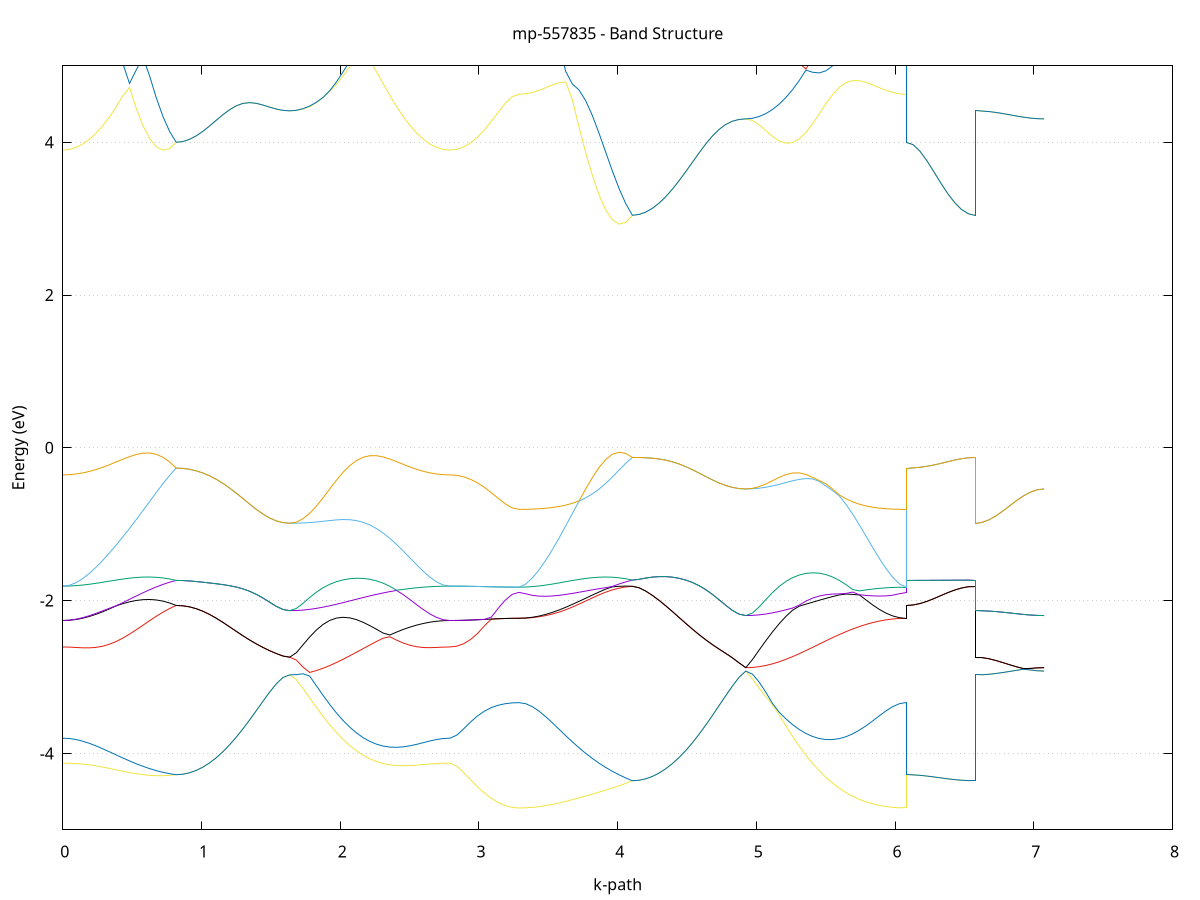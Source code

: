 set title 'mp-557835 - Band Structure'
set xlabel 'k-path'
set ylabel 'Energy (eV)'
set grid y
set yrange [-5:5]
set terminal png size 800,600
set output 'mp-557835_bands_gnuplot.png'
plot '-' using 1:2 with lines notitle, '-' using 1:2 with lines notitle, '-' using 1:2 with lines notitle, '-' using 1:2 with lines notitle, '-' using 1:2 with lines notitle, '-' using 1:2 with lines notitle, '-' using 1:2 with lines notitle, '-' using 1:2 with lines notitle, '-' using 1:2 with lines notitle, '-' using 1:2 with lines notitle, '-' using 1:2 with lines notitle, '-' using 1:2 with lines notitle, '-' using 1:2 with lines notitle, '-' using 1:2 with lines notitle, '-' using 1:2 with lines notitle, '-' using 1:2 with lines notitle, '-' using 1:2 with lines notitle, '-' using 1:2 with lines notitle, '-' using 1:2 with lines notitle, '-' using 1:2 with lines notitle, '-' using 1:2 with lines notitle, '-' using 1:2 with lines notitle, '-' using 1:2 with lines notitle, '-' using 1:2 with lines notitle, '-' using 1:2 with lines notitle, '-' using 1:2 with lines notitle, '-' using 1:2 with lines notitle, '-' using 1:2 with lines notitle, '-' using 1:2 with lines notitle, '-' using 1:2 with lines notitle, '-' using 1:2 with lines notitle, '-' using 1:2 with lines notitle, '-' using 1:2 with lines notitle, '-' using 1:2 with lines notitle, '-' using 1:2 with lines notitle, '-' using 1:2 with lines notitle, '-' using 1:2 with lines notitle, '-' using 1:2 with lines notitle, '-' using 1:2 with lines notitle, '-' using 1:2 with lines notitle
0.000000 -20.539382
0.048092 -20.538782
0.096184 -20.536982
0.144276 -20.533882
0.192368 -20.529782
0.240460 -20.524682
0.288552 -20.518882
0.336644 -20.512082
0.384736 -20.504582
0.432828 -20.496682
0.480920 -20.488182
0.529012 -20.479282
0.577104 -20.470282
0.625196 -20.461282
0.673288 -20.452382
0.721380 -20.443782
0.769472 -20.435482
0.817564 -20.427682
0.817564 -20.427682
0.865656 -20.427582
0.913748 -20.427482
0.961840 -20.427182
1.009932 -20.426682
1.058024 -20.426182
1.106116 -20.425382
1.154208 -20.424582
1.202300 -20.423782
1.250392 -20.422882
1.298484 -20.422182
1.346576 -20.421582
1.394668 -20.420882
1.442760 -20.420282
1.490852 -20.419782
1.538944 -20.419482
1.587036 -20.419282
1.635128 -20.419282
1.635128 -20.419282
1.683303 -20.419582
1.731479 -20.420882
1.779654 -20.423182
1.827830 -20.425982
1.876005 -20.429782
1.924181 -20.434282
1.972356 -20.439382
2.020531 -20.445282
2.068707 -20.451782
2.116882 -20.458782
2.165058 -20.466282
2.213233 -20.473882
2.261408 -20.481882
2.309584 -20.489882
2.357759 -20.497682
2.405935 -20.505282
2.454110 -20.512482
2.502286 -20.518982
2.550461 -20.524782
2.598636 -20.529882
2.646812 -20.533882
2.694987 -20.536882
2.743163 -20.538782
2.791338 -20.539382
2.791338 -20.539382
2.841070 -20.539282
2.890801 -20.539082
2.940533 -20.538882
2.990264 -20.538282
3.039996 -20.537982
3.089727 -20.537682
3.139459 -20.537282
3.189190 -20.536782
3.238922 -20.536682
3.288654 -20.536682
3.288654 -20.536682
3.336746 -20.536082
3.384838 -20.534382
3.432930 -20.531482
3.481022 -20.527582
3.529114 -20.522582
3.577206 -20.516682
3.625298 -20.509982
3.673390 -20.502482
3.721482 -20.494582
3.769574 -20.486182
3.817666 -20.477482
3.865758 -20.468582
3.913850 -20.459782
3.961942 -20.451082
4.010034 -20.442582
4.058126 -20.434482
4.106218 -20.426882
4.106218 -20.426882
4.154310 -20.426782
4.202402 -20.426582
4.250494 -20.426282
4.298586 -20.425782
4.346678 -20.425082
4.394770 -20.424382
4.442862 -20.423782
4.490954 -20.422982
4.539046 -20.422082
4.587138 -20.421282
4.635230 -20.420482
4.683322 -20.419782
4.731414 -20.419182
4.779506 -20.418682
4.827598 -20.418282
4.875690 -20.418182
4.923782 -20.417982
4.923782 -20.417982
4.971957 -20.418482
5.020132 -20.419782
5.068308 -20.421882
5.116483 -20.424782
5.164659 -20.428482
5.212834 -20.432982
5.261009 -20.438182
5.309185 -20.443982
5.357360 -20.450382
5.405536 -20.457182
5.453711 -20.464482
5.501887 -20.472282
5.550062 -20.480082
5.598237 -20.487882
5.646413 -20.495782
5.694588 -20.503282
5.742764 -20.510282
5.790939 -20.516882
5.839115 -20.522582
5.887290 -20.527582
5.935465 -20.531482
5.983641 -20.534282
6.031816 -20.536182
6.079992 -20.536682
6.079992 -20.427682
6.129723 -20.427682
6.179455 -20.427582
6.229186 -20.427582
6.278918 -20.427482
6.328649 -20.427282
6.378381 -20.427182
6.428112 -20.426982
6.477844 -20.426982
6.527576 -20.426882
6.577307 -20.426882
6.577307 -20.419282
6.627039 -20.419282
6.676770 -20.419082
6.726502 -20.418882
6.776233 -20.418882
6.825965 -20.418582
6.875696 -20.418482
6.925428 -20.418382
6.975160 -20.418282
7.024891 -20.418182
7.074623 -20.417982
e
0.000000 -20.377282
0.048092 -20.377282
0.096184 -20.377582
0.144276 -20.377982
0.192368 -20.378682
0.240460 -20.379482
0.288552 -20.380682
0.336644 -20.382382
0.384736 -20.384382
0.432828 -20.386782
0.480920 -20.389782
0.529012 -20.393282
0.577104 -20.397582
0.625196 -20.402282
0.673288 -20.407782
0.721380 -20.413782
0.769472 -20.420482
0.817564 -20.427682
0.817564 -20.427682
0.865656 -20.427582
0.913748 -20.427482
0.961840 -20.427182
1.009932 -20.426682
1.058024 -20.426182
1.106116 -20.425382
1.154208 -20.424582
1.202300 -20.423782
1.250392 -20.422882
1.298484 -20.422182
1.346576 -20.421582
1.394668 -20.420882
1.442760 -20.420282
1.490852 -20.419782
1.538944 -20.419482
1.587036 -20.419282
1.635128 -20.419282
1.635128 -20.419282
1.683303 -20.418982
1.731479 -20.418082
1.779654 -20.416682
1.827830 -20.414782
1.876005 -20.412682
1.924181 -20.410182
1.972356 -20.407382
2.020531 -20.404482
2.068707 -20.401382
2.116882 -20.398182
2.165058 -20.395082
2.213233 -20.392282
2.261408 -20.389682
2.309584 -20.387382
2.357759 -20.385282
2.405935 -20.383282
2.454110 -20.381782
2.502286 -20.380482
2.550461 -20.379382
2.598636 -20.378582
2.646812 -20.377982
2.694987 -20.377582
2.743163 -20.377282
2.791338 -20.377282
2.791338 -20.377282
2.841070 -20.377182
2.890801 -20.377182
2.940533 -20.377082
2.990264 -20.376982
3.039996 -20.376882
3.089727 -20.376982
3.139459 -20.377282
3.189190 -20.377282
3.238922 -20.377382
3.288654 -20.377382
3.288654 -20.377382
3.336746 -20.377382
3.384838 -20.377682
3.432930 -20.378082
3.481022 -20.378682
3.529114 -20.379482
3.577206 -20.380882
3.625298 -20.382382
3.673390 -20.384382
3.721482 -20.386782
3.769574 -20.389582
3.817666 -20.392982
3.865758 -20.397082
3.913850 -20.401782
3.961942 -20.407082
4.010034 -20.413082
4.058126 -20.419682
4.106218 -20.426882
4.106218 -20.426882
4.154310 -20.426782
4.202402 -20.426582
4.250494 -20.426282
4.298586 -20.425782
4.346678 -20.425082
4.394770 -20.424382
4.442862 -20.423782
4.490954 -20.422982
4.539046 -20.422082
4.587138 -20.421282
4.635230 -20.420482
4.683322 -20.419782
4.731414 -20.419182
4.779506 -20.418682
4.827598 -20.418282
4.875690 -20.418182
4.923782 -20.417982
4.923782 -20.417982
4.971957 -20.417782
5.020132 -20.416982
5.068308 -20.415682
5.116483 -20.413982
5.164659 -20.411782
5.212834 -20.409282
5.261009 -20.406582
5.309185 -20.403782
5.357360 -20.400882
5.405536 -20.397882
5.453711 -20.394982
5.501887 -20.392282
5.550062 -20.389782
5.598237 -20.387282
5.646413 -20.385382
5.694588 -20.383482
5.742764 -20.381882
5.790939 -20.380582
5.839115 -20.379482
5.887290 -20.378682
5.935465 -20.378082
5.983641 -20.377682
6.031816 -20.377482
6.079992 -20.377382
6.079992 -20.427682
6.129723 -20.427682
6.179455 -20.427582
6.229186 -20.427582
6.278918 -20.427482
6.328649 -20.427282
6.378381 -20.427182
6.428112 -20.426982
6.477844 -20.426982
6.527576 -20.426882
6.577307 -20.426882
6.577307 -20.419282
6.627039 -20.419282
6.676770 -20.419082
6.726502 -20.418882
6.776233 -20.418882
6.825965 -20.418582
6.875696 -20.418482
6.925428 -20.418382
6.975160 -20.418282
7.024891 -20.418182
7.074623 -20.417982
e
0.000000 -9.100482
0.048092 -9.099282
0.096184 -9.095882
0.144276 -9.090482
0.192368 -9.083382
0.240460 -9.075182
0.288552 -9.066482
0.336644 -9.057882
0.384736 -9.049982
0.432828 -9.043282
0.480920 -9.038082
0.529012 -9.034082
0.577104 -9.031282
0.625196 -9.029282
0.673288 -9.027782
0.721380 -9.026582
0.769472 -9.025582
0.817564 -9.024882
0.817564 -9.024882
0.865656 -9.023082
0.913748 -9.017682
0.961840 -9.009182
1.009932 -8.998782
1.058024 -8.990982
1.106116 -8.992882
1.154208 -8.998982
1.202300 -9.005882
1.250392 -9.012782
1.298484 -9.019482
1.346576 -9.025682
1.394668 -9.031182
1.442760 -9.036082
1.490852 -9.039882
1.538944 -9.042782
1.587036 -9.044582
1.635128 -9.045082
1.635128 -9.045082
1.683303 -9.044682
1.731479 -9.043282
1.779654 -9.041082
1.827830 -9.037882
1.876005 -9.034082
1.924181 -9.029482
1.972356 -9.024182
2.020531 -9.018482
2.068707 -9.012282
2.116882 -9.005882
2.165058 -8.999482
2.213233 -8.993682
2.261408 -8.990682
2.309584 -8.998282
2.357759 -9.013982
2.405935 -9.030382
2.454110 -9.045882
2.502286 -9.059782
2.550461 -9.071882
2.598636 -9.081982
2.646812 -9.089982
2.694987 -9.095782
2.743163 -9.099282
2.791338 -9.100482
2.791338 -9.100482
2.841070 -9.100082
2.890801 -9.099282
2.940533 -9.097782
2.990264 -9.095782
3.039996 -9.093382
3.089727 -9.090482
3.139459 -9.087282
3.189190 -9.083882
3.238922 -9.080382
3.288654 -9.078082
3.288654 -9.078082
3.336746 -9.076982
3.384838 -9.074082
3.432930 -9.069282
3.481022 -9.063282
3.529114 -9.056482
3.577206 -9.053082
3.625298 -9.050482
3.673390 -9.048282
3.721482 -9.046282
3.769574 -9.044182
3.817666 -9.042082
3.865758 -9.039782
3.913850 -9.037382
3.961942 -9.034882
4.010034 -9.032582
4.058126 -9.030382
4.106218 -9.028582
4.106218 -9.028582
4.154310 -9.026682
4.202402 -9.021282
4.250494 -9.012582
4.298586 -9.001482
4.346678 -8.997582
4.394770 -8.999782
4.442862 -9.001082
4.490954 -9.001282
4.539046 -9.000282
4.587138 -8.998082
4.635230 -8.994882
4.683322 -8.990582
4.731414 -8.985582
4.779506 -8.980082
4.827598 -8.974282
4.875690 -8.969182
4.923782 -8.966582
4.923782 -8.966582
4.971957 -8.971282
5.020132 -8.979182
5.068308 -8.986882
5.116483 -8.993482
5.164659 -8.998582
5.212834 -9.001982
5.261009 -9.003482
5.309185 -9.002982
5.357360 -9.000782
5.405536 -8.996982
5.453711 -8.992482
5.501887 -8.988482
5.550062 -8.987082
5.598237 -8.989582
5.646413 -9.003082
5.694588 -9.017082
5.742764 -9.030282
5.790939 -9.042382
5.839115 -9.052882
5.887290 -9.061782
5.935465 -9.068782
5.983641 -9.073882
6.031816 -9.076982
6.079992 -9.078082
6.079992 -9.024882
6.129723 -9.024982
6.179455 -9.025282
6.229186 -9.025682
6.278918 -9.026282
6.328649 -9.026882
6.378381 -9.027382
6.428112 -9.027882
6.477844 -9.028282
6.527576 -9.028482
6.577307 -9.028582
6.577307 -9.045082
6.627039 -9.043982
6.676770 -9.040582
6.726502 -9.034982
6.776233 -9.027382
6.825965 -9.017882
6.875696 -9.006882
6.925428 -8.994882
6.975160 -8.982482
7.024891 -8.971582
7.074623 -8.966582
e
0.000000 -9.051582
0.048092 -9.050582
0.096184 -9.047782
0.144276 -9.043482
0.192368 -9.038782
0.240460 -9.034282
0.288552 -9.030682
0.336644 -9.028082
0.384736 -9.026382
0.432828 -9.025282
0.480920 -9.024582
0.529012 -9.024182
0.577104 -9.023882
0.625196 -9.023782
0.673288 -9.023782
0.721380 -9.023982
0.769472 -9.024382
0.817564 -9.024882
0.817564 -9.024882
0.865656 -9.023082
0.913748 -9.017682
0.961840 -9.009182
1.009932 -8.998782
1.058024 -8.990982
1.106116 -8.992882
1.154208 -8.998982
1.202300 -9.005882
1.250392 -9.012782
1.298484 -9.019482
1.346576 -9.025682
1.394668 -9.031182
1.442760 -9.036082
1.490852 -9.039882
1.538944 -9.042782
1.587036 -9.044582
1.635128 -9.045082
1.635128 -9.045082
1.683303 -9.044382
1.731479 -9.042182
1.779654 -9.038582
1.827830 -9.033482
1.876005 -9.026982
1.924181 -9.019082
1.972356 -9.009782
2.020531 -8.999182
2.068707 -8.987582
2.116882 -8.975082
2.165058 -8.962082
2.213233 -8.949382
2.261408 -8.965082
2.309584 -8.970482
2.357759 -8.974282
2.405935 -8.989382
2.454110 -9.003282
2.502286 -9.015682
2.550461 -9.026382
2.598636 -9.035382
2.646812 -9.042482
2.694987 -9.047582
2.743163 -9.050582
2.791338 -9.051582
2.791338 -9.051582
2.841070 -9.051882
2.890801 -9.052782
2.940533 -9.054282
2.990264 -9.056282
3.039996 -9.058682
3.089727 -9.061582
3.139459 -9.064882
3.189190 -9.068282
3.238922 -9.071782
3.288654 -9.074082
3.288654 -9.074082
3.336746 -9.072982
3.384838 -9.070082
3.432930 -9.065682
3.481022 -9.060882
3.529114 -9.056382
3.577206 -9.049282
3.625298 -9.042582
3.673390 -9.036682
3.721482 -9.032082
3.769574 -9.028782
3.817666 -9.026782
3.865758 -9.025682
3.913850 -9.025282
3.961942 -9.025482
4.010034 -9.026082
4.058126 -9.027082
4.106218 -9.028582
4.106218 -9.028582
4.154310 -9.026682
4.202402 -9.021282
4.250494 -9.012582
4.298586 -9.001482
4.346678 -8.997582
4.394770 -8.999782
4.442862 -9.001082
4.490954 -9.001282
4.539046 -9.000282
4.587138 -8.998082
4.635230 -8.994882
4.683322 -8.990582
4.731414 -8.985582
4.779506 -8.980082
4.827598 -8.974282
4.875690 -8.969182
4.923782 -8.966582
4.923782 -8.966582
4.971957 -8.966382
5.020132 -8.965682
5.068308 -8.964482
5.116483 -8.962882
5.164659 -8.960982
5.212834 -8.958882
5.261009 -8.958382
5.309185 -8.957382
5.357360 -8.955282
5.405536 -8.953982
5.453711 -8.957182
5.501887 -8.964382
5.550062 -8.975482
5.598237 -8.988882
5.646413 -8.995282
5.694588 -9.009282
5.742764 -9.023682
5.790939 -9.036482
5.839115 -9.047682
5.887290 -9.057082
5.935465 -9.064482
5.983641 -9.069782
6.031816 -9.072982
6.079992 -9.074082
6.079992 -9.024882
6.129723 -9.024982
6.179455 -9.025282
6.229186 -9.025682
6.278918 -9.026282
6.328649 -9.026882
6.378381 -9.027382
6.428112 -9.027882
6.477844 -9.028282
6.527576 -9.028482
6.577307 -9.028582
6.577307 -9.045082
6.627039 -9.043982
6.676770 -9.040582
6.726502 -9.034982
6.776233 -9.027382
6.825965 -9.017882
6.875696 -9.006882
6.925428 -8.994882
6.975160 -8.982482
7.024891 -8.971582
7.074623 -8.966582
e
0.000000 -8.996282
0.048092 -8.995682
0.096184 -8.993982
0.144276 -8.990582
0.192368 -8.985082
0.240460 -8.976882
0.288552 -8.965882
0.336644 -8.952382
0.384736 -8.950382
0.432828 -8.950782
0.480920 -8.950182
0.529012 -8.948982
0.577104 -8.947282
0.625196 -8.945182
0.673288 -8.943682
0.721380 -8.947682
0.769472 -8.950082
0.817564 -8.950682
0.817564 -8.950682
0.865656 -8.952982
0.913748 -8.958182
0.961840 -8.964282
1.009932 -8.969782
1.058024 -8.970282
1.106116 -8.959582
1.154208 -8.944182
1.202300 -8.929782
1.250392 -8.919982
1.298484 -8.914282
1.346576 -8.910582
1.394668 -8.907582
1.442760 -8.905182
1.490852 -8.902982
1.538944 -8.901382
1.587036 -8.900382
1.635128 -8.899982
1.635128 -8.899982
1.683303 -8.900682
1.731479 -8.902682
1.779654 -8.905682
1.827830 -8.909082
1.876005 -8.912782
1.924181 -8.916082
1.972356 -8.918682
2.020531 -8.920382
2.068707 -8.920882
2.116882 -8.920082
2.165058 -8.928582
2.213233 -8.948382
2.261408 -8.941282
2.309584 -8.957982
2.357759 -8.966882
2.405935 -8.962682
2.454110 -8.970282
2.502286 -8.976982
2.550461 -8.982782
2.598636 -8.987582
2.646812 -8.991382
2.694987 -8.994082
2.743163 -8.995782
2.791338 -8.996282
2.791338 -8.996282
2.841070 -8.997282
2.890801 -8.999982
2.940533 -9.004282
2.990264 -9.009382
3.039996 -9.014982
3.089727 -9.020482
3.139459 -9.025382
3.189190 -9.029182
3.238922 -9.031582
3.288654 -9.032382
3.288654 -9.032382
3.336746 -9.031882
3.384838 -9.030382
3.432930 -9.027382
3.481022 -9.022482
3.529114 -9.014882
3.577206 -9.005082
3.625298 -8.993782
3.673390 -8.982282
3.721482 -8.972182
3.769574 -8.964482
3.817666 -8.959882
3.865758 -8.958282
3.913850 -8.964282
3.961942 -8.968882
4.010034 -8.971882
4.058126 -8.973082
4.106218 -8.972582
4.106218 -8.972582
4.154310 -8.975982
4.202402 -8.981782
4.250494 -8.987382
4.298586 -8.991482
4.346678 -8.985082
4.394770 -8.969882
4.442862 -8.954182
4.490954 -8.939682
4.539046 -8.928682
4.587138 -8.922382
4.635230 -8.920982
4.683322 -8.924082
4.731414 -8.929482
4.779506 -8.935582
4.827598 -8.941682
4.875690 -8.947082
4.923782 -8.949582
4.923782 -8.949582
4.971957 -8.950182
5.020132 -8.951782
5.068308 -8.953882
5.116483 -8.955882
5.164659 -8.957482
5.212834 -8.958382
5.261009 -8.956682
5.309185 -8.954782
5.357360 -8.953582
5.405536 -8.952182
5.453711 -8.948282
5.501887 -8.943782
5.550062 -8.959782
5.598237 -8.976982
5.646413 -8.993582
5.694588 -9.002182
5.742764 -9.008982
5.790939 -9.015282
5.839115 -9.020582
5.887290 -9.024882
5.935465 -9.028182
5.983641 -9.030482
6.031816 -9.031882
6.079992 -9.032382
6.079992 -8.950682
6.129723 -8.951382
6.179455 -8.953182
6.229186 -8.955982
6.278918 -8.959282
6.328649 -8.962682
6.378381 -8.965882
6.428112 -8.968682
6.477844 -8.970782
6.527576 -8.972082
6.577307 -8.972582
6.577307 -8.899982
6.627039 -8.901682
6.676770 -8.906282
6.726502 -8.912882
6.776233 -8.920482
6.825965 -8.928082
6.875696 -8.935182
6.925428 -8.941182
6.975160 -8.945782
7.024891 -8.948582
7.074623 -8.949582
e
0.000000 -8.935782
0.048092 -8.936282
0.096184 -8.937582
0.144276 -8.939682
0.192368 -8.942182
0.240460 -8.944782
0.288552 -8.947282
0.336644 -8.949182
0.384736 -8.937082
0.432828 -8.921982
0.480920 -8.923282
0.529012 -8.926682
0.577104 -8.931782
0.625196 -8.937982
0.673288 -8.942682
0.721380 -8.946782
0.769472 -8.949582
0.817564 -8.950682
0.817564 -8.950682
0.865656 -8.952982
0.913748 -8.958182
0.961840 -8.964282
1.009932 -8.969782
1.058024 -8.970282
1.106116 -8.959582
1.154208 -8.944182
1.202300 -8.929782
1.250392 -8.919982
1.298484 -8.914282
1.346576 -8.910582
1.394668 -8.907582
1.442760 -8.905182
1.490852 -8.902982
1.538944 -8.901382
1.587036 -8.900382
1.635128 -8.899982
1.635128 -8.899982
1.683303 -8.899982
1.731479 -8.900082
1.779654 -8.900082
1.827830 -8.900082
1.876005 -8.899882
1.924181 -8.899482
1.972356 -8.898682
2.020531 -8.897482
2.068707 -8.896082
2.116882 -8.907982
2.165058 -8.918182
2.213233 -8.923182
2.261408 -8.940882
2.309584 -8.945982
2.357759 -8.954382
2.405935 -8.961582
2.454110 -8.956182
2.502286 -8.951182
2.550461 -8.946682
2.598636 -8.942882
2.646812 -8.939882
2.694987 -8.937582
2.743163 -8.936282
2.791338 -8.935782
2.791338 -8.935782
2.841070 -8.935082
2.890801 -8.932982
2.940533 -8.929382
2.990264 -8.924582
3.039996 -8.918582
3.089727 -8.911682
3.139459 -8.904282
3.189190 -8.896582
3.238922 -8.890082
3.288654 -8.887182
3.288654 -8.887182
3.336746 -8.887882
3.384838 -8.889682
3.432930 -8.892882
3.481022 -8.897382
3.529114 -8.903082
3.577206 -8.909982
3.625298 -8.917782
3.673390 -8.926182
3.721482 -8.934782
3.769574 -8.943282
3.817666 -8.951182
3.865758 -8.958082
3.913850 -8.958082
3.961942 -8.960082
4.010034 -8.965982
4.058126 -8.970182
4.106218 -8.972582
4.106218 -8.972582
4.154310 -8.975982
4.202402 -8.981782
4.250494 -8.987382
4.298586 -8.991482
4.346678 -8.985082
4.394770 -8.969882
4.442862 -8.954182
4.490954 -8.939682
4.539046 -8.928682
4.587138 -8.922382
4.635230 -8.920982
4.683322 -8.924082
4.731414 -8.929482
4.779506 -8.935582
4.827598 -8.941682
4.875690 -8.947082
4.923782 -8.949582
4.923782 -8.949582
4.971957 -8.944482
5.020132 -8.935182
5.068308 -8.925082
5.116483 -8.916782
5.164659 -8.914982
5.212834 -8.913282
5.261009 -8.912782
5.309185 -8.912482
5.357360 -8.911982
5.405536 -8.915382
5.453711 -8.926982
5.501887 -8.942682
5.550062 -8.938882
5.598237 -8.933682
5.646413 -8.928282
5.694588 -8.922682
5.742764 -8.916782
5.790939 -8.910882
5.839115 -8.905082
5.887290 -8.899582
5.935465 -8.894682
5.983641 -8.890682
6.031816 -8.888182
6.079992 -8.887182
6.079992 -8.950682
6.129723 -8.951382
6.179455 -8.953182
6.229186 -8.955982
6.278918 -8.959282
6.328649 -8.962682
6.378381 -8.965882
6.428112 -8.968682
6.477844 -8.970782
6.527576 -8.972082
6.577307 -8.972582
6.577307 -8.899982
6.627039 -8.901682
6.676770 -8.906282
6.726502 -8.912882
6.776233 -8.920482
6.825965 -8.928082
6.875696 -8.935182
6.925428 -8.941182
6.975160 -8.945782
7.024891 -8.948582
7.074623 -8.949582
e
0.000000 -8.935782
0.048092 -8.935482
0.096184 -8.934682
0.144276 -8.933282
0.192368 -8.931482
0.240460 -8.929282
0.288552 -8.926882
0.336644 -8.924582
0.384736 -8.922682
0.432828 -8.920682
0.480920 -8.913482
0.529012 -8.922682
0.577104 -8.930882
0.625196 -8.937382
0.673288 -8.942682
0.721380 -8.939682
0.769472 -8.935882
0.817564 -8.931182
0.817564 -8.931182
0.865656 -8.929382
0.913748 -8.925482
0.961840 -8.921282
1.009932 -8.917382
1.058024 -8.913882
1.106116 -8.910282
1.154208 -8.905882
1.202300 -8.898882
1.250392 -8.887082
1.298484 -8.871882
1.346576 -8.856582
1.394668 -8.844082
1.442760 -8.836882
1.490852 -8.834482
1.538944 -8.833682
1.587036 -8.833282
1.635128 -8.833182
1.635128 -8.833182
1.683303 -8.833482
1.731479 -8.834482
1.779654 -8.836182
1.827830 -8.838682
1.876005 -8.843782
1.924181 -8.853382
1.972356 -8.863882
2.020531 -8.874882
2.068707 -8.887382
2.116882 -8.899582
2.165058 -8.910082
2.213233 -8.920082
2.261408 -8.925082
2.309584 -8.917082
2.357759 -8.915082
2.405935 -8.918482
2.454110 -8.922182
2.502286 -8.925782
2.550461 -8.928882
2.598636 -8.931382
2.646812 -8.933382
2.694987 -8.934782
2.743163 -8.935582
2.791338 -8.935782
2.791338 -8.935782
2.841070 -8.935082
2.890801 -8.932982
2.940533 -8.929382
2.990264 -8.924582
3.039996 -8.918582
3.089727 -8.911682
3.139459 -8.904282
3.189190 -8.896582
3.238922 -8.890082
3.288654 -8.887182
3.288654 -8.887182
3.336746 -8.887782
3.384838 -8.889382
3.432930 -8.891982
3.481022 -8.895382
3.529114 -8.899482
3.577206 -8.904182
3.625298 -8.909282
3.673390 -8.914782
3.721482 -8.920482
3.769574 -8.926482
3.817666 -8.933882
3.865758 -8.943782
3.913850 -8.952582
3.961942 -8.958982
4.010034 -8.959782
4.058126 -8.959982
4.106218 -8.959182
4.106218 -8.959182
4.154310 -8.955282
4.202402 -8.948082
4.250494 -8.940082
4.298586 -8.932282
4.346678 -8.924982
4.394770 -8.918482
4.442862 -8.913182
4.490954 -8.909682
4.539046 -8.908582
4.587138 -8.910082
4.635230 -8.912682
4.683322 -8.914482
4.731414 -8.915882
4.779506 -8.917482
4.827598 -8.918882
4.875690 -8.919882
4.923782 -8.920282
4.923782 -8.920282
4.971957 -8.920082
5.020132 -8.919382
5.068308 -8.918282
5.116483 -8.915282
5.164659 -8.914082
5.212834 -8.912982
5.261009 -8.911082
5.309185 -8.909782
5.357360 -8.910282
5.405536 -8.911082
5.453711 -8.916282
5.501887 -8.924482
5.550062 -8.928082
5.598237 -8.925782
5.646413 -8.918482
5.694588 -8.908482
5.742764 -8.898082
5.790939 -8.895482
5.839115 -8.893182
5.887290 -8.891182
5.935465 -8.889482
5.983641 -8.888282
6.031816 -8.887482
6.079992 -8.887182
6.079992 -8.931182
6.129723 -8.931982
6.179455 -8.933982
6.229186 -8.937182
6.278918 -8.941182
6.328649 -8.945482
6.378381 -8.949782
6.428112 -8.953582
6.477844 -8.956582
6.527576 -8.958582
6.577307 -8.959182
6.577307 -8.833182
6.627039 -8.834582
6.676770 -8.838582
6.726502 -8.845082
6.776233 -8.853882
6.825965 -8.864682
6.875696 -8.877082
6.925428 -8.890282
6.975160 -8.903682
7.024891 -8.915182
7.074623 -8.920282
e
0.000000 -8.845882
0.048092 -8.845682
0.096184 -8.847482
0.144276 -8.852082
0.192368 -8.858182
0.240460 -8.865782
0.288552 -8.874482
0.336644 -8.883882
0.384736 -8.893782
0.432828 -8.903782
0.480920 -8.903982
0.529012 -8.888182
0.577104 -8.892482
0.625196 -8.901982
0.673288 -8.910782
0.721380 -8.918682
0.769472 -8.925482
0.817564 -8.931182
0.817564 -8.931182
0.865656 -8.929382
0.913748 -8.925482
0.961840 -8.921282
1.009932 -8.917382
1.058024 -8.913882
1.106116 -8.910282
1.154208 -8.905882
1.202300 -8.898882
1.250392 -8.887082
1.298484 -8.871882
1.346576 -8.856582
1.394668 -8.844082
1.442760 -8.836882
1.490852 -8.834482
1.538944 -8.833682
1.587036 -8.833282
1.635128 -8.833182
1.635128 -8.833182
1.683303 -8.833082
1.731479 -8.832682
1.779654 -8.832082
1.827830 -8.835482
1.876005 -8.841882
1.924181 -8.845982
1.972356 -8.850882
2.020531 -8.867282
2.068707 -8.885882
2.116882 -8.891082
2.165058 -8.905182
2.213233 -8.915582
2.261408 -8.913282
2.309584 -8.912982
2.357759 -8.905382
2.405935 -8.893982
2.454110 -8.883482
2.502286 -8.873882
2.550461 -8.865382
2.598636 -8.857982
2.646812 -8.851982
2.694987 -8.847382
2.743163 -8.845682
2.791338 -8.845882
2.791338 -8.845882
2.841070 -8.845682
2.890801 -8.845282
2.940533 -8.844782
2.990264 -8.844282
3.039996 -8.843882
3.089727 -8.843582
3.139459 -8.843482
3.189190 -8.846182
3.238922 -8.852982
3.288654 -8.855982
3.288654 -8.855982
3.336746 -8.856382
3.384838 -8.857882
3.432930 -8.860782
3.481022 -8.865482
3.529114 -8.872282
3.577206 -8.880682
3.625298 -8.890482
3.673390 -8.901182
3.721482 -8.912282
3.769574 -8.923282
3.817666 -8.932582
3.865758 -8.938582
3.913850 -8.944382
3.961942 -8.949482
4.010034 -8.953882
4.058126 -8.957182
4.106218 -8.959182
4.106218 -8.959182
4.154310 -8.955282
4.202402 -8.948082
4.250494 -8.940082
4.298586 -8.932282
4.346678 -8.924982
4.394770 -8.918482
4.442862 -8.913182
4.490954 -8.909682
4.539046 -8.908582
4.587138 -8.910082
4.635230 -8.912682
4.683322 -8.914482
4.731414 -8.915882
4.779506 -8.917482
4.827598 -8.918882
4.875690 -8.919882
4.923782 -8.920282
4.923782 -8.920282
4.971957 -8.919782
5.020132 -8.918482
5.068308 -8.916882
5.116483 -8.915282
5.164659 -8.906182
5.212834 -8.898582
5.261009 -8.893282
5.309185 -8.892382
5.357360 -8.897282
5.405536 -8.906282
5.453711 -8.909382
5.501887 -8.906482
5.550062 -8.903882
5.598237 -8.904082
5.646413 -8.902682
5.694588 -8.900482
5.742764 -8.897382
5.790939 -8.886482
5.839115 -8.876582
5.887290 -8.868282
5.935465 -8.862282
5.983641 -8.858482
6.031816 -8.856582
6.079992 -8.855982
6.079992 -8.931182
6.129723 -8.931982
6.179455 -8.933982
6.229186 -8.937182
6.278918 -8.941182
6.328649 -8.945482
6.378381 -8.949782
6.428112 -8.953582
6.477844 -8.956582
6.527576 -8.958582
6.577307 -8.959182
6.577307 -8.833182
6.627039 -8.834582
6.676770 -8.838582
6.726502 -8.845082
6.776233 -8.853882
6.825965 -8.864682
6.875696 -8.877082
6.925428 -8.890282
6.975160 -8.903682
7.024891 -8.915182
7.074623 -8.920282
e
0.000000 -8.843682
0.048092 -8.844582
0.096184 -8.845282
0.144276 -8.844682
0.192368 -8.843882
0.240460 -8.842782
0.288552 -8.845182
0.336644 -8.854282
0.384736 -8.862882
0.432828 -8.870182
0.480920 -8.874982
0.529012 -8.881282
0.577104 -8.875682
0.625196 -8.872682
0.673288 -8.868682
0.721380 -8.863982
0.769472 -8.858982
0.817564 -8.853882
0.817564 -8.853882
0.865656 -8.853682
0.913748 -8.852982
0.961840 -8.851682
1.009932 -8.849982
1.058024 -8.847882
1.106116 -8.845482
1.154208 -8.842882
1.202300 -8.840482
1.250392 -8.838182
1.298484 -8.836082
1.346576 -8.834182
1.394668 -8.832082
1.442760 -8.828582
1.490852 -8.824382
1.538944 -8.821482
1.587036 -8.819982
1.635128 -8.819582
1.635128 -8.819582
1.683303 -8.820582
1.731479 -8.823682
1.779654 -8.828782
1.827830 -8.831182
1.876005 -8.830082
1.924181 -8.830882
1.972356 -8.848382
2.020531 -8.856282
2.068707 -8.869482
2.116882 -8.887182
2.165058 -8.888282
2.213233 -8.883682
2.261408 -8.882282
2.309584 -8.881682
2.357759 -8.877182
2.405935 -8.870082
2.454110 -8.861882
2.502286 -8.853982
2.550461 -8.848082
2.598636 -8.845482
2.646812 -8.845082
2.694987 -8.845382
2.743163 -8.844582
2.791338 -8.843682
2.791338 -8.843682
2.841070 -8.843482
2.890801 -8.842882
2.940533 -8.841982
2.990264 -8.840782
3.039996 -8.839282
3.089727 -8.837482
3.139459 -8.838282
3.189190 -8.846182
3.238922 -8.852982
3.288654 -8.855982
3.288654 -8.855982
3.336746 -8.856282
3.384838 -8.857382
3.432930 -8.859082
3.481022 -8.861282
3.529114 -8.863782
3.577206 -8.866182
3.625298 -8.868182
3.673390 -8.868982
3.721482 -8.867982
3.769574 -8.864282
3.817666 -8.857982
3.865758 -8.849582
3.913850 -8.840282
3.961942 -8.832882
4.010034 -8.832382
4.058126 -8.831982
4.106218 -8.831682
4.106218 -8.831682
4.154310 -8.832582
4.202402 -8.834882
4.250494 -8.838482
4.298586 -8.842982
4.346678 -8.847982
4.394770 -8.852782
4.442862 -8.856782
4.490954 -8.858182
4.539046 -8.854882
4.587138 -8.846282
4.635230 -8.833882
4.683322 -8.820282
4.731414 -8.807582
4.779506 -8.797282
4.827598 -8.790782
4.875690 -8.787782
4.923782 -8.786982
4.923782 -8.786982
4.971957 -8.788382
5.020132 -8.792382
5.068308 -8.798882
5.116483 -8.807582
5.164659 -8.817882
5.212834 -8.828982
5.261009 -8.839482
5.309185 -8.853382
5.357360 -8.867882
5.405536 -8.881982
5.453711 -8.893382
5.501887 -8.900782
5.550062 -8.902282
5.598237 -8.896582
5.646413 -8.889782
5.694588 -8.881982
5.742764 -8.873782
5.790939 -8.865682
5.839115 -8.861782
5.887290 -8.859782
5.935465 -8.858082
5.983641 -8.856882
6.031816 -8.856182
6.079992 -8.855982
6.079992 -8.853882
6.129723 -8.853182
6.179455 -8.851382
6.229186 -8.848582
6.278918 -8.845282
6.328649 -8.841782
6.378381 -8.838482
6.428112 -8.835682
6.477844 -8.833482
6.527576 -8.832182
6.577307 -8.831682
6.577307 -8.819582
6.627039 -8.818382
6.676770 -8.814982
6.726502 -8.810182
6.776233 -8.805082
6.825965 -8.799982
6.875696 -8.795582
6.925428 -8.791882
6.975160 -8.789182
7.024891 -8.787482
7.074623 -8.786982
e
0.000000 -8.813082
0.048092 -8.814082
0.096184 -8.817182
0.144276 -8.821982
0.192368 -8.828582
0.240460 -8.836382
0.288552 -8.841482
0.336644 -8.841182
0.384736 -8.850982
0.432828 -8.861182
0.480920 -8.871582
0.529012 -8.876682
0.577104 -8.871682
0.625196 -8.857782
0.673288 -8.845582
0.721380 -8.843682
0.769472 -8.848782
0.817564 -8.853882
0.817564 -8.853882
0.865656 -8.853682
0.913748 -8.852982
0.961840 -8.851682
1.009932 -8.849982
1.058024 -8.847882
1.106116 -8.845482
1.154208 -8.842882
1.202300 -8.840482
1.250392 -8.838182
1.298484 -8.836082
1.346576 -8.834182
1.394668 -8.832082
1.442760 -8.828582
1.490852 -8.824382
1.538944 -8.821482
1.587036 -8.819982
1.635128 -8.819582
1.635128 -8.819582
1.683303 -8.819482
1.731479 -8.818982
1.779654 -8.818482
1.827830 -8.817882
1.876005 -8.817482
1.924181 -8.828882
1.972356 -8.836482
2.020531 -8.852482
2.068707 -8.862182
2.116882 -8.868282
2.165058 -8.874182
2.213233 -8.879282
2.261408 -8.877782
2.309584 -8.870782
2.357759 -8.862482
2.405935 -8.853382
2.454110 -8.843882
2.502286 -8.834482
2.550461 -8.830682
2.598636 -8.826782
2.646812 -8.821582
2.694987 -8.817082
2.743163 -8.814082
2.791338 -8.813082
2.791338 -8.813082
2.841070 -8.813282
2.890801 -8.813782
2.940533 -8.814682
2.990264 -8.816382
3.039996 -8.822882
3.089727 -8.830282
3.139459 -8.838282
3.189190 -8.843482
3.238922 -8.843482
3.288654 -8.843482
3.288654 -8.843482
3.336746 -8.843682
3.384838 -8.844182
3.432930 -8.844782
3.481022 -8.845482
3.529114 -8.845882
3.577206 -8.845682
3.625298 -8.844582
3.673390 -8.842282
3.721482 -8.838682
3.769574 -8.835682
3.817666 -8.834882
3.865758 -8.834182
3.913850 -8.833482
3.961942 -8.831582
4.010034 -8.831482
4.058126 -8.831582
4.106218 -8.831682
4.106218 -8.831682
4.154310 -8.832582
4.202402 -8.834882
4.250494 -8.838482
4.298586 -8.842982
4.346678 -8.847982
4.394770 -8.852782
4.442862 -8.856782
4.490954 -8.858182
4.539046 -8.854882
4.587138 -8.846282
4.635230 -8.833882
4.683322 -8.820282
4.731414 -8.807582
4.779506 -8.797282
4.827598 -8.790782
4.875690 -8.787782
4.923782 -8.786982
4.923782 -8.786982
4.971957 -8.787082
5.020132 -8.787582
5.068308 -8.789282
5.116483 -8.798682
5.164659 -8.810182
5.212834 -8.823582
5.261009 -8.838182
5.309185 -8.852582
5.357360 -8.867582
5.405536 -8.877582
5.453711 -8.881382
5.501887 -8.880982
5.550062 -8.878782
5.598237 -8.875982
5.646413 -8.872882
5.694588 -8.869782
5.742764 -8.866882
5.790939 -8.864182
5.839115 -8.858282
5.887290 -8.851882
5.935465 -8.847282
5.983641 -8.844682
6.031816 -8.843682
6.079992 -8.843482
6.079992 -8.853882
6.129723 -8.853182
6.179455 -8.851382
6.229186 -8.848582
6.278918 -8.845282
6.328649 -8.841782
6.378381 -8.838482
6.428112 -8.835682
6.477844 -8.833482
6.527576 -8.832182
6.577307 -8.831682
6.577307 -8.819582
6.627039 -8.818382
6.676770 -8.814982
6.726502 -8.810182
6.776233 -8.805082
6.825965 -8.799982
6.875696 -8.795582
6.925428 -8.791882
6.975160 -8.789182
7.024891 -8.787482
7.074623 -8.786982
e
0.000000 -8.803982
0.048092 -8.804882
0.096184 -8.807382
0.144276 -8.811482
0.192368 -8.817082
0.240460 -8.824082
0.288552 -8.832182
0.336644 -8.839682
0.384736 -8.837482
0.432828 -8.834782
0.480920 -8.831582
0.529012 -8.827982
0.577104 -8.829782
0.625196 -8.834182
0.673288 -8.838882
0.721380 -8.835482
0.769472 -8.827582
0.817564 -8.822182
0.817564 -8.822182
0.865656 -8.821982
0.913748 -8.821582
0.961840 -8.820882
1.009932 -8.819982
1.058024 -8.818682
1.106116 -8.817282
1.154208 -8.815482
1.202300 -8.813582
1.250392 -8.811382
1.298484 -8.808782
1.346576 -8.805482
1.394668 -8.801082
1.442760 -8.795282
1.490852 -8.788582
1.538944 -8.782482
1.587036 -8.778282
1.635128 -8.776782
1.635128 -8.776782
1.683303 -8.778482
1.731479 -8.783282
1.779654 -8.791182
1.827830 -8.801882
1.876005 -8.815282
1.924181 -8.821782
1.972356 -8.827382
2.020531 -8.825782
2.068707 -8.824082
2.116882 -8.822182
2.165058 -8.821082
2.213233 -8.822682
2.261408 -8.824382
2.309584 -8.826282
2.357759 -8.828182
2.405935 -8.829982
2.454110 -8.831382
2.502286 -8.831982
2.550461 -8.825782
2.598636 -8.818182
2.646812 -8.812082
2.694987 -8.807582
2.743163 -8.804882
2.791338 -8.803982
2.791338 -8.803982
2.841070 -8.804782
2.890801 -8.807182
2.940533 -8.811082
2.990264 -8.816382
3.039996 -8.822882
3.089727 -8.830282
3.139459 -8.835582
3.189190 -8.833482
3.238922 -8.831482
3.288654 -8.830382
3.288654 -8.830382
3.336746 -8.830882
3.384838 -8.832382
3.432930 -8.834182
3.481022 -8.835782
3.529114 -8.836882
3.577206 -8.837282
3.625298 -8.837282
3.673390 -8.836882
3.721482 -8.836382
3.769574 -8.833982
3.817666 -8.832082
3.865758 -8.831882
3.913850 -8.831682
3.961942 -8.831182
4.010034 -8.823282
4.058126 -8.817082
4.106218 -8.813082
4.106218 -8.813082
4.154310 -8.812782
4.202402 -8.812182
4.250494 -8.811282
4.298586 -8.810282
4.346678 -8.808982
4.394770 -8.807582
4.442862 -8.805782
4.490954 -8.803482
4.539046 -8.800882
4.587138 -8.797982
4.635230 -8.794882
4.683322 -8.791682
4.731414 -8.788482
4.779506 -8.785282
4.827598 -8.781582
4.875690 -8.778182
4.923782 -8.776782
4.923782 -8.776782
4.971957 -8.778182
5.020132 -8.782382
5.068308 -8.789182
5.116483 -8.798382
5.164659 -8.809682
5.212834 -8.822882
5.261009 -8.837282
5.309185 -8.847182
5.357360 -8.849982
5.405536 -8.849082
5.453711 -8.846482
5.501887 -8.843782
5.550062 -8.841282
5.598237 -8.839382
5.646413 -8.838082
5.694588 -8.837182
5.742764 -8.836682
5.790939 -8.836282
5.839115 -8.835882
5.887290 -8.835082
5.935465 -8.833882
5.983641 -8.832282
6.031816 -8.830882
6.079992 -8.830382
6.079992 -8.822182
6.129723 -8.821882
6.179455 -8.821082
6.229186 -8.819982
6.278918 -8.818682
6.328649 -8.817182
6.378381 -8.815882
6.428112 -8.814682
6.477844 -8.813782
6.527576 -8.813182
6.577307 -8.813082
6.577307 -8.776782
6.627039 -8.776782
6.676770 -8.776782
6.726502 -8.776782
6.776233 -8.776782
6.825965 -8.776782
6.875696 -8.776782
6.925428 -8.776782
6.975160 -8.776782
7.024891 -8.776782
7.074623 -8.776782
e
0.000000 -8.803982
0.048092 -8.804182
0.096184 -8.804682
0.144276 -8.805582
0.192368 -8.806882
0.240460 -8.808482
0.288552 -8.810482
0.336644 -8.812782
0.384736 -8.815482
0.432828 -8.818582
0.480920 -8.821982
0.529012 -8.825682
0.577104 -8.824382
0.625196 -8.821182
0.673288 -8.818882
0.721380 -8.818082
0.769472 -8.819082
0.817564 -8.822182
0.817564 -8.822182
0.865656 -8.821982
0.913748 -8.821582
0.961840 -8.820882
1.009932 -8.819982
1.058024 -8.818682
1.106116 -8.817282
1.154208 -8.815482
1.202300 -8.813582
1.250392 -8.811382
1.298484 -8.808782
1.346576 -8.805482
1.394668 -8.801082
1.442760 -8.795282
1.490852 -8.788582
1.538944 -8.782482
1.587036 -8.778282
1.635128 -8.776782
1.635128 -8.776782
1.683303 -8.778182
1.731479 -8.782182
1.779654 -8.788682
1.827830 -8.797582
1.876005 -8.808682
1.924181 -8.817282
1.972356 -8.817482
2.020531 -8.817882
2.068707 -8.818682
2.116882 -8.819782
2.165058 -8.820282
2.213233 -8.818382
2.261408 -8.816482
2.309584 -8.814682
2.357759 -8.812882
2.405935 -8.811182
2.454110 -8.809582
2.502286 -8.808182
2.550461 -8.806982
2.598636 -8.805882
2.646812 -8.805082
2.694987 -8.804482
2.743163 -8.804182
2.791338 -8.803982
2.791338 -8.803982
2.841070 -8.804782
2.890801 -8.807182
2.940533 -8.811082
2.990264 -8.815982
3.039996 -8.817482
3.089727 -8.819282
3.139459 -8.821182
3.189190 -8.823282
3.238922 -8.825282
3.288654 -8.826382
3.288654 -8.826382
3.336746 -8.826582
3.384838 -8.827282
3.432930 -8.828282
3.481022 -8.829382
3.529114 -8.830382
3.577206 -8.831182
3.625298 -8.831782
3.673390 -8.832082
3.721482 -8.832282
3.769574 -8.832182
3.817666 -8.828482
3.865758 -8.822882
3.913850 -8.817782
3.961942 -8.813882
4.010034 -8.811482
4.058126 -8.811182
4.106218 -8.813082
4.106218 -8.813082
4.154310 -8.812782
4.202402 -8.812182
4.250494 -8.811282
4.298586 -8.810282
4.346678 -8.808982
4.394770 -8.807582
4.442862 -8.805782
4.490954 -8.803482
4.539046 -8.800882
4.587138 -8.797982
4.635230 -8.794882
4.683322 -8.791682
4.731414 -8.788482
4.779506 -8.785282
4.827598 -8.781582
4.875690 -8.778182
4.923782 -8.776782
4.923782 -8.776782
4.971957 -8.778182
5.020132 -8.782382
5.068308 -8.788382
5.116483 -8.789382
5.164659 -8.790582
5.212834 -8.791982
5.261009 -8.793582
5.309185 -8.795182
5.357360 -8.797082
5.405536 -8.799082
5.453711 -8.801282
5.501887 -8.803682
5.550062 -8.806282
5.598237 -8.808982
5.646413 -8.811882
5.694588 -8.814882
5.742764 -8.817782
5.790939 -8.820582
5.839115 -8.823182
5.887290 -8.825282
5.935465 -8.826582
5.983641 -8.826882
6.031816 -8.826582
6.079992 -8.826382
6.079992 -8.822182
6.129723 -8.821882
6.179455 -8.821082
6.229186 -8.819982
6.278918 -8.818682
6.328649 -8.817182
6.378381 -8.815882
6.428112 -8.814682
6.477844 -8.813782
6.527576 -8.813182
6.577307 -8.813082
6.577307 -8.776782
6.627039 -8.776782
6.676770 -8.776782
6.726502 -8.776782
6.776233 -8.776782
6.825965 -8.776782
6.875696 -8.776782
6.925428 -8.776782
6.975160 -8.776782
7.024891 -8.776782
7.074623 -8.776782
e
0.000000 -4.127582
0.048092 -4.128982
0.096184 -4.133282
0.144276 -4.140382
0.192368 -4.150582
0.240460 -4.163582
0.288552 -4.179082
0.336644 -4.196482
0.384736 -4.214882
0.432828 -4.233282
0.480920 -4.250582
0.529012 -4.265782
0.577104 -4.278182
0.625196 -4.286982
0.673288 -4.291782
0.721380 -4.292082
0.769472 -4.287882
0.817564 -4.279082
0.817564 -4.279082
0.865656 -4.272882
0.913748 -4.254182
0.961840 -4.223182
1.009932 -4.179782
1.058024 -4.124382
1.106116 -4.056982
1.154208 -3.977982
1.202300 -3.888082
1.250392 -3.788082
1.298484 -3.678982
1.346576 -3.562582
1.394668 -3.441182
1.442760 -3.318182
1.490852 -3.198682
1.538944 -3.090382
1.587036 -3.006782
1.635128 -2.972482
1.635128 -2.972482
1.683303 -3.034282
1.731479 -3.149682
1.779654 -3.274082
1.827830 -3.397282
1.876005 -3.514982
1.924181 -3.625082
1.972356 -3.725982
2.020531 -3.816782
2.068707 -3.896882
2.116882 -3.965782
2.165058 -4.023582
2.213233 -4.070382
2.261408 -4.106482
2.309584 -4.132682
2.357759 -4.149782
2.405935 -4.158882
2.454110 -4.161482
2.502286 -4.159082
2.550461 -4.153482
2.598636 -4.146282
2.646812 -4.139082
2.694987 -4.132982
2.743163 -4.128982
2.791338 -4.127582
2.791338 -4.127582
2.841070 -4.167882
2.890801 -4.253582
2.940533 -4.348582
2.990264 -4.439382
3.039996 -4.520482
3.089727 -4.588982
3.139459 -4.643482
3.189190 -4.682882
3.238922 -4.706782
3.288654 -4.714782
3.288654 -4.714782
3.336746 -4.712782
3.384838 -4.706882
3.432930 -4.697282
3.481022 -4.684282
3.529114 -4.668182
3.577206 -4.649582
3.625298 -4.628882
3.673390 -4.606482
3.721482 -4.582882
3.769574 -4.558382
3.817666 -4.533082
3.865758 -4.507182
3.913850 -4.480382
3.961942 -4.452582
4.010034 -4.423282
4.058126 -4.391982
4.106218 -4.358082
4.106218 -4.358082
4.154310 -4.351782
4.202402 -4.332982
4.250494 -4.301682
4.298586 -4.257882
4.346678 -4.201782
4.394770 -4.133682
4.442862 -4.053682
4.490954 -3.962382
4.539046 -3.860582
4.587138 -3.749082
4.635230 -3.629382
4.683322 -3.503382
4.731414 -3.373682
4.779506 -3.243682
4.827598 -3.118182
4.875690 -3.003382
4.923782 -2.922382
4.923782 -2.922382
4.971957 -3.026282
5.020132 -3.145182
5.068308 -3.258582
5.116483 -3.364282
5.164659 -3.494982
5.212834 -3.639382
5.261009 -3.776782
5.309185 -3.905182
5.357360 -4.023582
5.405536 -4.131282
5.453711 -4.228182
5.501887 -4.314382
5.550062 -4.390282
5.598237 -4.456282
5.646413 -4.512982
5.694588 -4.561082
5.742764 -4.601282
5.790939 -4.634182
5.839115 -4.660482
5.887290 -4.680982
5.935465 -4.696182
5.983641 -4.706682
6.031816 -4.712782
6.079992 -4.714782
6.079992 -4.279082
6.129723 -4.281182
6.179455 -4.287282
6.229186 -4.296682
6.278918 -4.308182
6.328649 -4.320482
6.378381 -4.332482
6.428112 -4.342982
6.477844 -4.351182
6.527576 -4.356282
6.577307 -4.358082
6.577307 -2.972482
6.627039 -2.970382
6.676770 -2.964182
6.726502 -2.954282
6.776233 -2.941682
6.825965 -2.927382
6.875696 -2.912582
6.925428 -2.898882
6.975160 -2.907582
7.024891 -2.918582
7.074623 -2.922382
e
0.000000 -3.800882
0.048092 -3.805482
0.096184 -3.818982
0.144276 -3.840682
0.192368 -3.869082
0.240460 -3.902682
0.288552 -3.940082
0.336644 -3.979582
0.384736 -4.019982
0.432828 -4.059982
0.480920 -4.098582
0.529012 -4.135082
0.577104 -4.168682
0.625196 -4.198882
0.673288 -4.225282
0.721380 -4.247682
0.769472 -4.265582
0.817564 -4.279082
0.817564 -4.279082
0.865656 -4.272882
0.913748 -4.254182
0.961840 -4.223182
1.009932 -4.179782
1.058024 -4.124382
1.106116 -4.056982
1.154208 -3.977982
1.202300 -3.888082
1.250392 -3.788082
1.298484 -3.678982
1.346576 -3.562582
1.394668 -3.441182
1.442760 -3.318182
1.490852 -3.198682
1.538944 -3.090382
1.587036 -3.006782
1.635128 -2.972482
1.635128 -2.972482
1.683303 -2.968882
1.731479 -2.957982
1.779654 -2.987782
1.827830 -3.114282
1.876005 -3.239782
1.924181 -3.359282
1.972356 -3.469682
2.020531 -3.569182
2.068707 -3.656782
2.116882 -3.731582
2.165058 -3.793682
2.213233 -3.842882
2.261408 -3.879582
2.309584 -3.904282
2.357759 -3.917582
2.405935 -3.920582
2.454110 -3.914482
2.502286 -3.900882
2.550461 -3.881782
2.598636 -3.859682
2.646812 -3.837482
2.694987 -3.818382
2.743163 -3.805482
2.791338 -3.800882
2.791338 -3.800882
2.841070 -3.760782
2.890801 -3.676882
2.940533 -3.587682
2.990264 -3.508882
3.039996 -3.446382
3.089727 -3.400682
3.139459 -3.369482
3.189190 -3.349782
3.238922 -3.339082
3.288654 -3.335682
3.288654 -3.335682
3.336746 -3.349282
3.384838 -3.387982
3.432930 -3.446582
3.481022 -3.518882
3.529114 -3.599182
3.577206 -3.682982
3.625298 -3.766882
3.673390 -3.848482
3.721482 -3.926282
3.769574 -3.999182
3.817666 -4.066482
3.865758 -4.128082
3.913850 -4.184082
3.961942 -4.234482
4.010034 -4.279982
4.058126 -4.320982
4.106218 -4.358082
4.106218 -4.358082
4.154310 -4.351782
4.202402 -4.332982
4.250494 -4.301682
4.298586 -4.257882
4.346678 -4.201782
4.394770 -4.133682
4.442862 -4.053682
4.490954 -3.962382
4.539046 -3.860582
4.587138 -3.749082
4.635230 -3.629382
4.683322 -3.503382
4.731414 -3.373682
4.779506 -3.243682
4.827598 -3.118182
4.875690 -3.003382
4.923782 -2.922382
4.923782 -2.922382
4.971957 -2.963082
5.020132 -3.065982
5.068308 -3.200282
5.116483 -3.346682
5.164659 -3.460982
5.212834 -3.547582
5.261009 -3.623282
5.309185 -3.687382
5.357360 -3.739282
5.405536 -3.778682
5.453711 -3.805282
5.501887 -3.818782
5.550062 -3.819282
5.598237 -3.806682
5.646413 -3.781382
5.694588 -3.744082
5.742764 -3.695782
5.790939 -3.638282
5.839115 -3.574082
5.887290 -3.507082
5.935465 -3.442382
5.983641 -3.387082
6.031816 -3.349282
6.079992 -3.335682
6.079992 -4.279082
6.129723 -4.281182
6.179455 -4.287282
6.229186 -4.296682
6.278918 -4.308182
6.328649 -4.320482
6.378381 -4.332482
6.428112 -4.342982
6.477844 -4.351182
6.527576 -4.356282
6.577307 -4.358082
6.577307 -2.972482
6.627039 -2.970382
6.676770 -2.964182
6.726502 -2.954282
6.776233 -2.941682
6.825965 -2.927382
6.875696 -2.912582
6.925428 -2.898882
6.975160 -2.907582
7.024891 -2.918582
7.074623 -2.922382
e
0.000000 -2.606782
0.048092 -2.608782
0.096184 -2.613582
0.144276 -2.618082
0.192368 -2.618682
0.240460 -2.612082
0.288552 -2.596382
0.336644 -2.570682
0.384736 -2.535082
0.432828 -2.490782
0.480920 -2.439182
0.529012 -2.382582
0.577104 -2.323282
0.625196 -2.263582
0.673288 -2.205882
0.721380 -2.152182
0.769472 -2.104182
0.817564 -2.063382
0.817564 -2.063382
0.865656 -2.067982
0.913748 -2.081982
0.961840 -2.105682
1.009932 -2.138782
1.058024 -2.180882
1.106116 -2.230282
1.154208 -2.285082
1.202300 -2.343082
1.250392 -2.402082
1.298484 -2.460082
1.346576 -2.515282
1.394668 -2.566482
1.442760 -2.612982
1.490852 -2.654982
1.538944 -2.692982
1.587036 -2.725382
1.635128 -2.740682
1.635128 -2.740682
1.683303 -2.777582
1.731479 -2.869682
1.779654 -2.940282
1.827830 -2.915982
1.876005 -2.885882
1.924181 -2.850682
1.972356 -2.811082
2.020531 -2.768182
2.068707 -2.722782
2.116882 -2.675982
2.165058 -2.628582
2.213233 -2.581582
2.261408 -2.535682
2.309584 -2.491782
2.357759 -2.473182
2.405935 -2.517282
2.454110 -2.554782
2.502286 -2.583982
2.550461 -2.603782
2.598636 -2.614082
2.646812 -2.616282
2.694987 -2.613182
2.743163 -2.608782
2.791338 -2.606782
2.791338 -2.606782
2.841070 -2.596182
2.890801 -2.563882
2.940533 -2.508382
2.990264 -2.429382
3.039996 -2.329682
3.089727 -2.241482
3.139459 -2.237382
3.189190 -2.233982
3.238922 -2.231882
3.288654 -2.231082
3.288654 -2.231082
3.336746 -2.229082
3.384838 -2.222682
3.432930 -2.211882
3.481022 -2.196482
3.529114 -2.175982
3.577206 -2.150482
3.625298 -2.119982
3.673390 -2.084982
3.721482 -2.046282
3.769574 -2.005482
3.817666 -1.964282
3.865758 -1.924982
3.913850 -1.889682
3.961942 -1.859982
4.010034 -1.837082
4.058126 -1.821382
4.106218 -1.812582
4.106218 -1.812582
4.154310 -1.831782
4.202402 -1.875382
4.250494 -1.931682
4.298586 -1.996682
4.346678 -2.067982
4.394770 -2.143282
4.442862 -2.220682
4.490954 -2.297882
4.539046 -2.373382
4.587138 -2.445482
4.635230 -2.513282
4.683322 -2.576282
4.731414 -2.634982
4.779506 -2.691282
4.827598 -2.749382
4.875690 -2.815082
4.923782 -2.877882
4.923782 -2.877882
4.971957 -2.874682
5.020132 -2.864982
5.068308 -2.849182
5.116483 -2.827482
5.164659 -2.800582
5.212834 -2.769082
5.261009 -2.733582
5.309185 -2.694982
5.357360 -2.654182
5.405536 -2.611882
5.453711 -2.568982
5.501887 -2.526282
5.550062 -2.484582
5.598237 -2.444482
5.646413 -2.406682
5.694588 -2.371582
5.742764 -2.339882
5.790939 -2.311682
5.839115 -2.287482
5.887290 -2.267382
5.935465 -2.251582
5.983641 -2.240282
6.031816 -2.233382
6.079992 -2.231082
6.079992 -2.063382
6.129723 -2.056982
6.179455 -2.038582
6.229186 -2.010182
6.278918 -1.974582
6.328649 -1.935582
6.378381 -1.897082
6.428112 -1.862682
6.477844 -1.835682
6.527576 -1.818482
6.577307 -1.812582
6.577307 -2.740682
6.627039 -2.746082
6.676770 -2.761182
6.726502 -2.783882
6.776233 -2.811082
6.825965 -2.839582
6.875696 -2.866582
6.925428 -2.889782
6.975160 -2.887782
7.024891 -2.880482
7.074623 -2.877882
e
0.000000 -2.260482
0.048092 -2.256982
0.096184 -2.246782
0.144276 -2.229982
0.192368 -2.207082
0.240460 -2.178682
0.288552 -2.145582
0.336644 -2.108482
0.384736 -2.068482
0.432828 -2.039882
0.480920 -2.016082
0.529012 -1.998282
0.577104 -1.987782
0.625196 -1.985282
0.673288 -1.991382
0.721380 -2.006482
0.769472 -2.030582
0.817564 -2.063382
0.817564 -2.063382
0.865656 -2.067982
0.913748 -2.081982
0.961840 -2.105682
1.009932 -2.138782
1.058024 -2.180882
1.106116 -2.230282
1.154208 -2.285082
1.202300 -2.343082
1.250392 -2.402082
1.298484 -2.460082
1.346576 -2.515282
1.394668 -2.566482
1.442760 -2.612982
1.490852 -2.654982
1.538944 -2.692982
1.587036 -2.725382
1.635128 -2.740682
1.635128 -2.740682
1.683303 -2.682782
1.731479 -2.579482
1.779654 -2.476482
1.827830 -2.385682
1.876005 -2.312482
1.924181 -2.259982
1.972356 -2.228782
2.020531 -2.218282
2.068707 -2.226082
2.116882 -2.249082
2.165058 -2.283982
2.213233 -2.327182
2.261408 -2.375282
2.309584 -2.424882
2.357759 -2.450482
2.405935 -2.412382
2.454110 -2.377882
2.502286 -2.347382
2.550461 -2.321182
2.598636 -2.299482
2.646812 -2.282482
2.694987 -2.270282
2.743163 -2.262882
2.791338 -2.260482
2.791338 -2.260482
2.841070 -2.259782
2.890801 -2.257682
2.940533 -2.254582
2.990264 -2.250582
3.039996 -2.246082
3.089727 -2.241482
3.139459 -2.237382
3.189190 -2.233982
3.238922 -2.231882
3.288654 -2.231082
3.288654 -2.231082
3.336746 -2.227882
3.384838 -2.218282
3.432930 -2.202482
3.481022 -2.180882
3.529114 -2.154082
3.577206 -2.122782
3.625298 -2.087682
3.673390 -2.049682
3.721482 -2.009682
3.769574 -1.968682
3.817666 -1.927782
3.865758 -1.887682
3.913850 -1.849582
3.961942 -1.820082
4.010034 -1.812782
4.058126 -1.809982
4.106218 -1.812582
4.106218 -1.812582
4.154310 -1.831782
4.202402 -1.875382
4.250494 -1.931682
4.298586 -1.996682
4.346678 -2.067982
4.394770 -2.143282
4.442862 -2.220682
4.490954 -2.297882
4.539046 -2.373382
4.587138 -2.445482
4.635230 -2.513282
4.683322 -2.576282
4.731414 -2.634982
4.779506 -2.691282
4.827598 -2.749382
4.875690 -2.815082
4.923782 -2.877882
4.923782 -2.877882
4.971957 -2.771882
5.020132 -2.647182
5.068308 -2.525082
5.116483 -2.409182
5.164659 -2.302482
5.212834 -2.207482
5.261009 -2.125982
5.309185 -2.072582
5.357360 -2.046782
5.405536 -2.020782
5.453711 -1.995182
5.501887 -1.970582
5.550062 -1.947182
5.598237 -1.925582
5.646413 -1.913982
5.694588 -1.919082
5.742764 -1.925582
5.790939 -1.991882
5.839115 -2.057482
5.887290 -2.115982
5.935465 -2.164582
5.983641 -2.200982
6.031816 -2.223482
6.079992 -2.231082
6.079992 -2.063382
6.129723 -2.056982
6.179455 -2.038582
6.229186 -2.010182
6.278918 -1.974582
6.328649 -1.935582
6.378381 -1.897082
6.428112 -1.862682
6.477844 -1.835682
6.527576 -1.818482
6.577307 -1.812582
6.577307 -2.740682
6.627039 -2.746082
6.676770 -2.761182
6.726502 -2.783882
6.776233 -2.811082
6.825965 -2.839582
6.875696 -2.866582
6.925428 -2.889782
6.975160 -2.887782
7.024891 -2.880482
7.074623 -2.877882
e
0.000000 -2.260482
0.048092 -2.256082
0.096184 -2.243282
0.144276 -2.222982
0.192368 -2.196782
0.240460 -2.166282
0.288552 -2.133482
0.336644 -2.100282
0.384736 -2.068382
0.432828 -2.026282
0.480920 -1.983282
0.529012 -1.940282
0.577104 -1.898382
0.625196 -1.858582
0.673288 -1.821682
0.721380 -1.788482
0.769472 -1.759682
0.817564 -1.735682
0.817564 -1.735682
0.865656 -1.737482
0.913748 -1.742782
0.961840 -1.750482
1.009932 -1.759482
1.058024 -1.769182
1.106116 -1.779382
1.154208 -1.790782
1.202300 -1.804682
1.250392 -1.822482
1.298484 -1.846182
1.346576 -1.877382
1.394668 -1.917382
1.442760 -1.966182
1.490852 -2.020982
1.538944 -2.074682
1.587036 -2.115882
1.635128 -2.131582
1.635128 -2.131582
1.683303 -2.129582
1.731479 -2.123882
1.779654 -2.114482
1.827830 -2.101682
1.876005 -2.086082
1.924181 -2.067982
1.972356 -2.047982
2.020531 -2.026582
2.068707 -2.004482
2.116882 -1.982082
2.165058 -1.960082
2.213233 -1.938682
2.261408 -1.918482
2.309584 -1.899582
2.357759 -1.882382
2.405935 -1.866982
2.454110 -1.921882
2.502286 -1.986182
2.550461 -2.052682
2.598636 -2.117182
2.646812 -2.174782
2.694987 -2.220582
2.743163 -2.250182
2.791338 -2.260482
2.791338 -2.260482
2.841070 -2.259782
2.890801 -2.257682
2.940533 -2.254582
2.990264 -2.250582
3.039996 -2.246082
3.089727 -2.216182
3.139459 -2.099782
3.189190 -1.994982
3.238922 -1.919782
3.288654 -1.891982
3.288654 -1.891982
3.336746 -1.910382
3.384838 -1.930682
3.432930 -1.941182
3.481022 -1.943482
3.529114 -1.939582
3.577206 -1.931282
3.625298 -1.919682
3.673390 -1.905982
3.721482 -1.890682
3.769574 -1.874882
3.817666 -1.859082
3.865758 -1.844082
3.913850 -1.830882
3.961942 -1.814282
4.010034 -1.782482
4.058126 -1.754782
4.106218 -1.731882
4.106218 -1.731882
4.154310 -1.721682
4.202402 -1.705082
4.250494 -1.692282
4.298586 -1.685782
4.346678 -1.685982
4.394770 -1.693182
4.442862 -1.707882
4.490954 -1.730782
4.539046 -1.762682
4.587138 -1.804582
4.635230 -1.856782
4.683322 -1.918882
4.731414 -1.988782
4.779506 -2.061582
4.827598 -2.128582
4.875690 -2.177482
4.923782 -2.195682
4.923782 -2.195682
4.971957 -2.193382
5.020132 -2.186582
5.068308 -2.175482
5.116483 -2.160582
5.164659 -2.142182
5.212834 -2.120982
5.261009 -2.097482
5.309185 -2.058982
5.357360 -2.006382
5.405536 -1.967282
5.453711 -1.940082
5.501887 -1.923182
5.550062 -1.914382
5.598237 -1.911882
5.646413 -1.905782
5.694588 -1.888182
5.742764 -1.922982
5.790939 -1.932282
5.839115 -1.937682
5.887290 -1.940382
5.935465 -1.938282
5.983641 -1.928982
6.031816 -1.909982
6.079992 -1.891982
6.079992 -1.735682
6.129723 -1.735582
6.179455 -1.735282
6.229186 -1.734882
6.278918 -1.734282
6.328649 -1.733782
6.378381 -1.733182
6.428112 -1.732682
6.477844 -1.732182
6.527576 -1.731982
6.577307 -1.731882
6.577307 -2.131582
6.627039 -2.132982
6.676770 -2.136982
6.726502 -2.143482
6.776233 -2.151882
6.825965 -2.161482
6.875696 -2.171482
6.925428 -2.180982
6.975160 -2.188782
7.024891 -2.193882
7.074623 -2.195682
e
0.000000 -1.810482
0.048092 -1.808882
0.096184 -1.803982
0.144276 -1.796182
0.192368 -1.785782
0.240460 -1.773382
0.288552 -1.759582
0.336644 -1.745182
0.384736 -1.730982
0.432828 -1.717682
0.480920 -1.706382
0.529012 -1.697682
0.577104 -1.692382
0.625196 -1.691182
0.673288 -1.694682
0.721380 -1.703082
0.769472 -1.716682
0.817564 -1.735682
0.817564 -1.735682
0.865656 -1.737482
0.913748 -1.742782
0.961840 -1.750482
1.009932 -1.759482
1.058024 -1.769182
1.106116 -1.779382
1.154208 -1.790782
1.202300 -1.804682
1.250392 -1.822482
1.298484 -1.846182
1.346576 -1.877382
1.394668 -1.917382
1.442760 -1.966182
1.490852 -2.020982
1.538944 -2.074682
1.587036 -2.115882
1.635128 -2.131582
1.635128 -2.131582
1.683303 -2.102982
1.731479 -2.036082
1.779654 -1.959682
1.827830 -1.889682
1.876005 -1.831782
1.924181 -1.786682
1.972356 -1.752782
2.020531 -1.728882
2.068707 -1.713782
2.116882 -1.707182
2.165058 -1.709282
2.213233 -1.720382
2.261408 -1.741182
2.309584 -1.771982
2.357759 -1.812882
2.405935 -1.863282
2.454110 -1.853482
2.502286 -1.841782
2.550461 -1.832082
2.598636 -1.824182
2.646812 -1.818182
2.694987 -1.813882
2.743163 -1.811382
2.791338 -1.810482
2.791338 -1.810482
2.841070 -1.810782
2.890801 -1.811682
2.940533 -1.813082
2.990264 -1.814982
3.039996 -1.816982
3.089727 -1.819082
3.139459 -1.820982
3.189190 -1.822582
3.238922 -1.823582
3.288654 -1.823982
3.288654 -1.823982
3.336746 -1.822182
3.384838 -1.816882
3.432930 -1.808382
3.481022 -1.797082
3.529114 -1.783582
3.577206 -1.768582
3.625298 -1.752782
3.673390 -1.737182
3.721482 -1.722582
3.769574 -1.709982
3.817666 -1.700082
3.865758 -1.693582
3.913850 -1.691382
3.961942 -1.693782
4.010034 -1.701282
4.058126 -1.713982
4.106218 -1.731882
4.106218 -1.731882
4.154310 -1.721682
4.202402 -1.705082
4.250494 -1.692282
4.298586 -1.685782
4.346678 -1.685982
4.394770 -1.693182
4.442862 -1.707882
4.490954 -1.730782
4.539046 -1.762682
4.587138 -1.804582
4.635230 -1.856782
4.683322 -1.918882
4.731414 -1.988782
4.779506 -2.061582
4.827598 -2.128582
4.875690 -2.177482
4.923782 -2.195682
4.923782 -2.195682
4.971957 -2.162582
5.020132 -2.082882
5.068308 -1.987282
5.116483 -1.894882
5.164659 -1.814582
5.212834 -1.749382
5.261009 -1.699782
5.309185 -1.664982
5.357360 -1.643882
5.405536 -1.636082
5.453711 -1.641282
5.501887 -1.659682
5.550062 -1.691282
5.598237 -1.735582
5.646413 -1.790982
5.694588 -1.854682
5.742764 -1.872782
5.790939 -1.859482
5.839115 -1.848382
5.887290 -1.839482
5.935465 -1.832682
5.983641 -1.827782
6.031816 -1.824882
6.079992 -1.823982
6.079992 -1.735682
6.129723 -1.735582
6.179455 -1.735282
6.229186 -1.734882
6.278918 -1.734282
6.328649 -1.733782
6.378381 -1.733182
6.428112 -1.732682
6.477844 -1.732182
6.527576 -1.731982
6.577307 -1.731882
6.577307 -2.131582
6.627039 -2.132982
6.676770 -2.136982
6.726502 -2.143482
6.776233 -2.151882
6.825965 -2.161482
6.875696 -2.171482
6.925428 -2.180982
6.975160 -2.188782
7.024891 -2.193882
7.074623 -2.195682
e
0.000000 -1.810482
0.048092 -1.798682
0.096184 -1.764582
0.144276 -1.711182
0.192368 -1.642382
0.240460 -1.561682
0.288552 -1.471982
0.336644 -1.375282
0.384736 -1.272882
0.432828 -1.165982
0.480920 -1.055082
0.529012 -0.940682
0.577104 -0.823582
0.625196 -0.704982
0.673288 -0.586482
0.721380 -0.471082
0.769472 -0.362482
0.817564 -0.265182
0.817564 -0.265182
0.865656 -0.269082
0.913748 -0.280982
0.961840 -0.301082
1.009932 -0.329382
1.058024 -0.366082
1.106116 -0.411282
1.154208 -0.464782
1.202300 -0.525682
1.250392 -0.592782
1.298484 -0.663782
1.346576 -0.735682
1.394668 -0.804682
1.442760 -0.866682
1.490852 -0.918182
1.538944 -0.956282
1.587036 -0.979482
1.635128 -0.987282
1.635128 -0.987282
1.683303 -0.986382
1.731479 -0.983382
1.779654 -0.978182
1.827830 -0.970882
1.876005 -0.961782
1.924181 -0.951982
1.972356 -0.943482
2.020531 -0.938982
2.068707 -0.941182
2.116882 -0.952582
2.165058 -0.975182
2.213233 -1.009882
2.261408 -1.056882
2.309584 -1.115782
2.357759 -1.185482
2.405935 -1.264282
2.454110 -1.350082
2.502286 -1.439782
2.550461 -1.529882
2.598636 -1.616182
2.646812 -1.693382
2.694987 -1.755482
2.743163 -1.796282
2.791338 -1.810482
2.791338 -1.810482
2.841070 -1.810782
2.890801 -1.811682
2.940533 -1.813082
2.990264 -1.814982
3.039996 -1.816982
3.089727 -1.819082
3.139459 -1.820982
3.189190 -1.822582
3.238922 -1.823582
3.288654 -1.823982
3.288654 -1.823982
3.336746 -1.784682
3.384838 -1.703682
3.432930 -1.598282
3.481022 -1.473482
3.529114 -1.333582
3.577206 -1.182382
3.625298 -1.023482
3.673390 -0.860482
3.721482 -0.697182
3.769574 -0.654482
3.817666 -0.603382
3.865758 -0.540582
3.913850 -0.465982
3.961942 -0.381482
4.010034 -0.291182
4.058126 -0.202582
4.106218 -0.125882
4.106218 -0.125882
4.154310 -0.126782
4.202402 -0.129782
4.250494 -0.135682
4.298586 -0.145782
4.346678 -0.161182
4.394770 -0.182882
4.442862 -0.211282
4.490954 -0.246082
4.539046 -0.286482
4.587138 -0.330482
4.635230 -0.375882
4.683322 -0.419882
4.731414 -0.459782
4.779506 -0.493082
4.827598 -0.517982
4.875690 -0.533382
4.923782 -0.538582
4.923782 -0.538582
4.971957 -0.536082
5.020132 -0.528482
5.068308 -0.515982
5.116483 -0.498882
5.164659 -0.477982
5.212834 -0.454682
5.261009 -0.431782
5.309185 -0.412982
5.357360 -0.402882
5.405536 -0.406482
5.453711 -0.439282
5.501887 -0.499182
5.550062 -0.560282
5.598237 -0.629482
5.646413 -0.740482
5.694588 -0.868682
5.742764 -1.009382
5.790939 -1.157182
5.839115 -1.306282
5.887290 -1.450182
5.935465 -1.582382
5.983641 -1.695582
6.031816 -1.782382
6.079992 -1.823982
6.079992 -0.265182
6.129723 -0.262482
6.179455 -0.254682
6.229186 -0.241982
6.278918 -0.224882
6.328649 -0.204482
6.378381 -0.182482
6.428112 -0.160882
6.477844 -0.142582
6.527576 -0.130182
6.577307 -0.125882
6.577307 -0.987282
6.627039 -0.975882
6.676770 -0.942782
6.726502 -0.891982
6.776233 -0.828682
6.825965 -0.759382
6.875696 -0.690782
6.925428 -0.629282
6.975160 -0.580582
7.024891 -0.549282
7.074623 -0.538582
e
0.000000 -0.354182
0.048092 -0.351282
0.096184 -0.342582
0.144276 -0.328282
0.192368 -0.308582
0.240460 -0.283682
0.288552 -0.254282
0.336644 -0.221182
0.384736 -0.185582
0.432828 -0.149582
0.480920 -0.115782
0.529012 -0.087882
0.577104 -0.070282
0.625196 -0.067682
0.673288 -0.084382
0.721380 -0.122982
0.769472 -0.183982
0.817564 -0.265182
0.817564 -0.265182
0.865656 -0.269082
0.913748 -0.280982
0.961840 -0.301082
1.009932 -0.329382
1.058024 -0.366082
1.106116 -0.411282
1.154208 -0.464782
1.202300 -0.525682
1.250392 -0.592782
1.298484 -0.663782
1.346576 -0.735682
1.394668 -0.804682
1.442760 -0.866682
1.490852 -0.918182
1.538944 -0.956282
1.587036 -0.979482
1.635128 -0.987282
1.635128 -0.987282
1.683303 -0.972582
1.731479 -0.928982
1.779654 -0.858082
1.827830 -0.764382
1.876005 -0.654882
1.924181 -0.538482
1.972356 -0.424182
2.020531 -0.320082
2.068707 -0.232882
2.116882 -0.166782
2.165058 -0.123782
2.213233 -0.103482
2.261408 -0.103382
2.309584 -0.119382
2.357759 -0.146582
2.405935 -0.180182
2.454110 -0.215882
2.502286 -0.250382
2.550461 -0.281382
2.598636 -0.307382
2.646812 -0.327882
2.694987 -0.342482
2.743163 -0.351282
2.791338 -0.354182
2.791338 -0.354182
2.841070 -0.360582
2.890801 -0.380082
2.940533 -0.412982
2.990264 -0.459182
3.039996 -0.518182
3.089727 -0.587382
3.139459 -0.661882
3.189190 -0.732482
3.238922 -0.785482
3.288654 -0.805682
3.288654 -0.805682
3.336746 -0.804782
3.384838 -0.802282
3.432930 -0.797782
3.481022 -0.790982
3.529114 -0.781282
3.577206 -0.767982
3.625298 -0.750082
3.673390 -0.726182
3.721482 -0.694882
3.769574 -0.538182
3.817666 -0.389182
3.865758 -0.257682
3.913850 -0.152782
3.961942 -0.083782
4.010034 -0.057182
4.058126 -0.073482
4.106218 -0.125882
4.106218 -0.125882
4.154310 -0.126782
4.202402 -0.129782
4.250494 -0.135682
4.298586 -0.145782
4.346678 -0.161182
4.394770 -0.182882
4.442862 -0.211282
4.490954 -0.246082
4.539046 -0.286482
4.587138 -0.330482
4.635230 -0.375882
4.683322 -0.419882
4.731414 -0.459782
4.779506 -0.493082
4.827598 -0.517982
4.875690 -0.533382
4.923782 -0.538582
4.923782 -0.538582
4.971957 -0.530682
5.020132 -0.507882
5.068308 -0.472782
5.116483 -0.430182
5.164659 -0.386882
5.212834 -0.350982
5.261009 -0.329782
5.309185 -0.328382
5.357360 -0.348182
5.405536 -0.386782
5.453711 -0.428382
5.501887 -0.472082
5.550062 -0.539282
5.598237 -0.617282
5.646413 -0.666682
5.694588 -0.706882
5.742764 -0.738082
5.790939 -0.761282
5.839115 -0.777982
5.887290 -0.789582
5.935465 -0.797282
5.983641 -0.802182
6.031816 -0.804782
6.079992 -0.805682
6.079992 -0.265182
6.129723 -0.262482
6.179455 -0.254682
6.229186 -0.241982
6.278918 -0.224882
6.328649 -0.204482
6.378381 -0.182482
6.428112 -0.160882
6.477844 -0.142582
6.527576 -0.130182
6.577307 -0.125882
6.577307 -0.987282
6.627039 -0.975882
6.676770 -0.942782
6.726502 -0.891982
6.776233 -0.828682
6.825965 -0.759382
6.875696 -0.690782
6.925428 -0.629282
6.975160 -0.580582
7.024891 -0.549282
7.074623 -0.538582
e
0.000000 3.897118
0.048092 3.906118
0.096184 3.933018
0.144276 3.977918
0.192368 4.040418
0.240460 4.120418
0.288552 4.217718
0.336644 4.331718
0.384736 4.462118
0.432828 4.608418
0.480920 4.718918
0.529012 4.446918
0.577104 4.222218
0.625196 4.051918
0.673288 3.941818
0.721380 3.896218
0.769472 3.916118
0.817564 3.999818
0.817564 3.999818
0.865656 4.009618
0.913748 4.038318
0.961840 4.084018
1.009932 4.143718
1.058024 4.213218
1.106116 4.287518
1.154208 4.360518
1.202300 4.425818
1.250392 4.476918
1.298484 4.508618
1.346576 4.518818
1.394668 4.509818
1.442760 4.487618
1.490852 4.460218
1.538944 4.435018
1.587036 4.417618
1.635128 4.411518
1.635128 4.411518
1.683303 4.417118
1.731479 4.434818
1.779654 4.466518
1.827830 4.515118
1.876005 4.583618
1.924181 4.665218
1.972356 4.758618
2.020531 4.867318
2.068707 4.991718
2.116882 5.132118
2.165058 5.167618
2.213233 5.069418
2.261408 4.924218
2.309584 4.767018
2.357759 4.612718
2.405935 4.468118
2.454110 4.337018
2.502286 4.221518
2.550461 4.122818
2.598636 4.041618
2.646812 3.978418
2.694987 3.933218
2.743163 3.906118
2.791338 3.897118
2.791338 3.897118
2.841070 3.907718
2.890801 3.939618
2.940533 3.993018
2.990264 4.068018
3.039996 4.163018
3.089727 4.274518
3.139459 4.394518
3.189190 4.508818
3.238922 4.594918
3.288654 4.627718
3.288654 4.627718
3.336746 4.633818
3.384838 4.651718
3.432930 4.679518
3.481022 4.714018
3.529114 4.750018
3.577206 4.779018
3.625298 4.788718
3.673390 4.555818
3.721482 4.198318
3.769574 3.865518
3.817666 3.566818
3.865758 3.312618
3.913850 3.114518
3.961942 2.983818
4.010034 2.928718
4.058126 2.951118
4.106218 3.044618
4.106218 3.044618
4.154310 3.054918
4.202402 3.085318
4.250494 3.135218
4.298586 3.203318
4.346678 3.287818
4.394770 3.386518
4.442862 3.496718
4.490954 3.615318
4.539046 3.738218
4.587138 3.860918
4.635230 3.977718
4.683322 4.082318
4.731414 4.168818
4.779506 4.233418
4.827598 4.275918
4.875690 4.298918
4.923782 4.306118
4.923782 4.306118
4.971957 4.284918
5.020132 4.228218
5.068308 4.152518
5.116483 4.076818
5.164659 4.017718
5.212834 3.988018
5.261009 3.995618
5.309185 4.043318
5.357360 4.128218
5.405536 4.242218
5.453711 4.373118
5.501887 4.505918
5.550062 4.625518
5.598237 4.719318
5.646413 4.780018
5.694588 4.807118
5.742764 4.805818
5.790939 4.784318
5.839115 4.751218
5.887290 4.714218
5.935465 4.679518
5.983641 4.651718
6.031816 4.633818
6.079992 4.627718
6.079992 3.999818
6.129723 3.968818
6.179455 3.882918
6.229186 3.759218
6.278918 3.616118
6.328649 3.469418
6.378381 3.331718
6.428112 3.213118
6.477844 3.121818
6.527576 3.064318
6.577307 3.044618
6.577307 4.411518
6.627039 4.409018
6.676770 4.401818
6.726502 4.390518
6.776233 4.376118
6.825965 4.359918
6.875696 4.343518
6.925428 4.328518
6.975160 4.316518
7.024891 4.308818
7.074623 4.306118
e
0.000000 8.104618
0.048092 7.996718
0.096184 7.722518
0.144276 7.361018
0.192368 6.961918
0.240460 6.551418
0.288552 6.144518
0.336644 5.750618
0.384736 5.377418
0.432828 5.031318
0.480920 4.769618
0.529012 4.944618
0.577104 5.117218
0.625196 4.872818
0.673288 4.585918
0.721380 4.340518
0.769472 4.143118
0.817564 3.999818
0.817564 3.999818
0.865656 4.009618
0.913748 4.038318
0.961840 4.084018
1.009932 4.143718
1.058024 4.213218
1.106116 4.287518
1.154208 4.360518
1.202300 4.425818
1.250392 4.476918
1.298484 4.508618
1.346576 4.518818
1.394668 4.509818
1.442760 4.487618
1.490852 4.460218
1.538944 4.435018
1.587036 4.417618
1.635128 4.411518
1.635128 4.411518
1.683303 4.418418
1.731479 4.439318
1.779654 4.474218
1.827830 4.523418
1.876005 4.586918
1.924181 4.674718
1.972356 4.788918
2.020531 4.922318
2.068707 5.060718
2.116882 5.163918
2.165058 5.288718
2.213233 5.461618
2.261408 5.650818
2.309584 5.856218
2.357759 6.077318
2.405935 6.313318
2.454110 6.563018
2.502286 6.824118
2.550461 7.093418
2.598636 7.365018
2.646812 7.628318
2.694987 7.864018
2.743163 8.038118
2.791338 8.104618
2.791338 8.104618
2.841070 8.103918
2.890801 8.101918
2.940533 8.098718
2.990264 8.094618
3.039996 7.848718
3.089727 7.502418
3.139459 7.188718
3.189190 6.930618
3.238922 6.756218
3.288654 6.693718
3.288654 6.693718
3.336746 6.652218
3.384838 6.524218
3.432930 6.308018
3.481022 6.016818
3.529114 5.674918
3.577206 5.306118
3.625298 4.928618
3.673390 4.762818
3.721482 4.684318
3.769574 4.544518
3.817666 4.349918
3.865758 4.118418
3.913850 3.870618
3.961942 3.624518
4.010034 3.395418
4.058126 3.197518
4.106218 3.044618
4.106218 3.044618
4.154310 3.054918
4.202402 3.085318
4.250494 3.135218
4.298586 3.203318
4.346678 3.287818
4.394770 3.386518
4.442862 3.496718
4.490954 3.615318
4.539046 3.738218
4.587138 3.860918
4.635230 3.977718
4.683322 4.082318
4.731414 4.168818
4.779506 4.233418
4.827598 4.275918
4.875690 4.298918
4.923782 4.306118
4.923782 4.306118
4.971957 4.313818
5.020132 4.336918
5.068308 4.375418
5.116483 4.429718
5.164659 4.499818
5.212834 4.586118
5.261009 4.688818
5.309185 4.808118
5.357360 4.944318
5.405536 4.916418
5.453711 4.907818
5.501887 4.935818
5.550062 5.000918
5.598237 5.101918
5.646413 5.235418
5.694588 5.397018
5.742764 5.580618
5.790939 5.779618
5.839115 5.986118
5.887290 6.190618
5.935465 6.381318
5.983641 6.542318
6.031816 6.653418
6.079992 6.693718
6.079992 3.999818
6.129723 3.968818
6.179455 3.882918
6.229186 3.759218
6.278918 3.616118
6.328649 3.469418
6.378381 3.331718
6.428112 3.213118
6.477844 3.121818
6.527576 3.064318
6.577307 3.044618
6.577307 4.411518
6.627039 4.409018
6.676770 4.401818
6.726502 4.390518
6.776233 4.376118
6.825965 4.359918
6.875696 4.343518
6.925428 4.328518
6.975160 4.316518
7.024891 4.308818
7.074623 4.306118
e
0.000000 8.104618
0.048092 8.106918
0.096184 8.113718
0.144276 8.125018
0.192368 8.140918
0.240460 8.161418
0.288552 7.713318
0.336644 7.252218
0.384736 6.801418
0.432828 6.366918
0.480920 5.953418
0.529012 5.565918
0.577104 5.223718
0.625196 5.345018
0.673288 5.558618
0.721380 5.784918
0.769472 6.021718
0.817564 6.267618
0.817564 6.267618
0.865656 6.272118
0.913748 6.285618
0.961840 6.307518
1.009932 6.337218
1.058024 6.372918
1.106116 6.411118
1.154208 6.444618
1.202300 6.459618
1.250392 6.439618
1.298484 6.387918
1.346576 6.332718
1.394668 6.294618
1.442760 6.278118
1.490852 6.277918
1.538944 6.285818
1.587036 6.294018
1.635128 6.297418
1.635128 6.297418
1.683303 6.283018
1.731479 6.241518
1.779654 6.178118
1.827830 6.100118
1.876005 6.016318
1.924181 5.936318
1.972356 5.869018
2.020531 5.822918
2.068707 5.805118
2.116882 5.820718
2.165058 5.872818
2.213233 5.962218
2.261408 6.087218
2.309584 6.244818
2.357759 6.430318
2.405935 6.638518
2.454110 6.863318
2.502286 7.097818
2.550461 7.334418
2.598636 7.563518
2.646812 7.772618
2.694987 7.945718
2.743163 8.062818
2.791338 8.104618
2.791338 8.104618
2.841070 8.103918
2.890801 8.101918
2.940533 8.098718
2.990264 8.094618
3.039996 8.090018
3.089727 8.085218
3.139459 8.080918
3.189190 8.077418
3.238922 8.075118
3.288654 8.074318
3.288654 8.074318
3.336746 8.042718
3.384838 7.972418
3.432930 7.908618
3.481022 7.877218
3.529114 7.880418
3.577206 7.719418
3.625298 7.406018
3.673390 7.150018
3.721482 6.971418
3.769574 6.881618
3.817666 6.876218
3.865758 6.939018
3.913850 7.051418
3.961942 7.197518
4.010034 7.364218
4.058126 7.540518
4.106218 7.715418
4.106218 7.715418
4.154310 7.712318
4.202402 7.702218
4.250494 7.681818
4.298586 7.639018
4.346678 7.515018
4.394770 7.263418
4.442862 6.983318
4.490954 6.716818
4.539046 6.477418
4.587138 6.273718
4.635230 6.112518
4.683322 5.999318
4.731414 5.937918
4.779506 5.927918
4.827598 5.961718
4.875690 6.019318
4.923782 6.053518
4.923782 6.053518
4.971957 5.980618
5.020132 5.839518
5.068308 5.685418
5.116483 5.532218
5.164659 5.385818
5.212834 5.250518
5.261009 5.131118
5.309185 5.032318
5.357360 4.959218
5.405536 5.097418
5.453711 5.267518
5.501887 5.454218
5.550062 5.657418
5.598237 5.876318
5.646413 6.109818
5.694588 6.356718
5.742764 6.614718
5.790939 6.880618
5.839115 7.149618
5.887290 7.413918
5.935465 7.661518
5.983641 7.872918
6.031816 8.020418
6.079992 8.074318
6.079992 6.267618
6.129723 6.306718
6.179455 6.416718
6.229186 6.580218
6.278918 6.777718
6.328649 6.991718
6.378381 7.205918
6.428112 7.403918
6.477844 7.567318
6.527576 7.676718
6.577307 7.715418
6.577307 6.297418
6.627039 6.290118
6.676770 6.269318
6.726502 6.238318
6.776233 6.201318
6.825965 6.162918
6.875696 6.126818
6.925428 6.096118
6.975160 6.072818
7.024891 6.058418
7.074623 6.053518
e
0.000000 9.127818
0.048092 9.127218
0.096184 9.117318
0.144276 9.054918
0.192368 8.630118
0.240460 8.176518
0.288552 8.186518
0.336644 8.216218
0.384736 8.250618
0.432828 8.289618
0.480920 8.076018
0.529012 7.829118
0.577104 7.571818
0.625196 7.308818
0.673288 7.044018
0.721380 6.780618
0.769472 6.521218
0.817564 6.267618
0.817564 6.267618
0.865656 6.272118
0.913748 6.285618
0.961840 6.307518
1.009932 6.337218
1.058024 6.372918
1.106116 6.411118
1.154208 6.444618
1.202300 6.459618
1.250392 6.439618
1.298484 6.387918
1.346576 6.332718
1.394668 6.294618
1.442760 6.278118
1.490852 6.277918
1.538944 6.285818
1.587036 6.294018
1.635128 6.297418
1.635128 6.297418
1.683303 6.304918
1.731479 6.327418
1.779654 6.365118
1.827830 6.418018
1.876005 6.486518
1.924181 6.570618
1.972356 6.406018
2.020531 6.222918
2.068707 6.064618
2.116882 5.975018
2.165058 6.020718
2.213233 6.205118
2.261408 6.472418
2.309584 6.786718
2.357759 7.130518
2.405935 7.493618
2.454110 7.867718
2.502286 8.244518
2.550461 8.614618
2.598636 8.965818
2.646812 9.109218
2.694987 9.124318
2.743163 9.127918
2.791338 9.127818
2.791338 9.127818
2.841070 9.052218
2.890801 8.844818
2.940533 8.548518
2.990264 8.205618
3.039996 8.090018
3.089727 8.085218
3.139459 8.080918
3.189190 8.077418
3.238922 8.075118
3.288654 8.074318
3.288654 8.074318
3.336746 8.076018
3.384838 8.081318
3.432930 8.090118
3.481022 8.102718
3.529114 8.069318
3.577206 7.910618
3.625298 7.959418
3.673390 8.018818
3.721482 8.081118
3.769574 8.138018
3.817666 8.180018
3.865758 8.196518
3.913850 8.177818
3.961942 8.117318
4.010034 8.015118
4.058126 7.877618
4.106218 7.715418
4.106218 7.715418
4.154310 7.712318
4.202402 7.702218
4.250494 7.681818
4.298586 7.639018
4.346678 7.515018
4.394770 7.263418
4.442862 6.983318
4.490954 6.716818
4.539046 6.477418
4.587138 6.273718
4.635230 6.112518
4.683322 5.999318
4.731414 5.937918
4.779506 5.927918
4.827598 5.961718
4.875690 6.019318
4.923782 6.053518
4.923782 6.053518
4.971957 6.059518
5.020132 6.077318
5.068308 6.107218
5.116483 6.149318
5.164659 6.203918
5.212834 6.271418
5.261009 6.352118
5.309185 6.446418
5.357360 6.554818
5.405536 6.677718
5.453711 6.815418
5.501887 6.968418
5.550062 7.136718
5.598237 7.320818
5.646413 7.520318
5.694588 7.735118
5.742764 7.964718
5.790939 8.208018
5.839115 8.379318
5.887290 8.307218
5.935465 8.228818
5.983641 8.153518
6.031816 8.096218
6.079992 8.074318
6.079992 6.267618
6.129723 6.306718
6.179455 6.416718
6.229186 6.580218
6.278918 6.777718
6.328649 6.991718
6.378381 7.205918
6.428112 7.403918
6.477844 7.567318
6.527576 7.676718
6.577307 7.715418
6.577307 6.297418
6.627039 6.290118
6.676770 6.269318
6.726502 6.238318
6.776233 6.201318
6.825965 6.162918
6.875696 6.126818
6.925428 6.096118
6.975160 6.072818
7.024891 6.058418
7.074623 6.053518
e
0.000000 9.773018
0.048092 9.677818
0.096184 9.420018
0.144276 9.088918
0.192368 9.036918
0.240460 8.956318
0.288552 8.843118
0.336644 8.695618
0.384736 8.515318
0.432828 8.306818
0.480920 8.333418
0.529012 8.381818
0.577104 8.434818
0.625196 8.492318
0.673288 8.554118
0.721380 8.620118
0.769472 8.690018
0.817564 8.763418
0.817564 8.763418
0.865656 8.710018
0.913748 8.560518
0.961840 8.341118
1.009932 8.081618
1.058024 7.808618
1.106116 7.544718
1.154208 7.311918
1.202300 7.134518
1.250392 7.036818
1.298484 7.018618
1.346576 7.050418
1.394668 7.103418
1.442760 7.160418
1.490852 7.211518
1.538944 7.250818
1.587036 7.275218
1.635128 7.283418
1.635128 7.283418
1.683303 7.259718
1.731479 7.190418
1.779654 7.081318
1.827830 6.940018
1.876005 6.774718
1.924181 6.593818
1.972356 6.670718
2.020531 6.786818
2.068707 6.919218
2.116882 7.067718
2.165058 7.232318
2.213233 7.412718
2.261408 7.608118
2.309584 7.817818
2.357759 8.040318
2.405935 8.273518
2.454110 8.514718
2.502286 8.759718
2.550461 9.002818
2.598636 9.077318
2.646812 9.281418
2.694987 9.539318
2.743163 9.711718
2.791338 9.773018
2.791338 9.773018
2.841070 9.766318
2.890801 9.747218
2.940533 9.718218
2.990264 9.682618
3.039996 9.644618
3.089727 9.607818
3.139459 9.575618
3.189190 9.550818
3.238922 9.535218
3.288654 9.529918
3.288654 9.529918
3.336746 9.417218
3.384838 9.145918
3.432930 8.804118
3.481022 8.437018
3.529114 8.119218
3.577206 8.139918
3.625298 8.165018
3.673390 8.194818
3.721482 8.229518
3.769574 8.269318
3.817666 8.314218
3.865758 8.364318
3.913850 8.419518
3.961942 8.479518
4.010034 8.543818
4.058126 8.612018
4.106218 8.683318
4.106218 8.683318
4.154310 8.624018
4.202402 8.460218
4.250494 8.225118
4.298586 7.960918
4.346678 7.749218
4.394770 7.652118
4.442862 7.581218
4.490954 7.502518
4.539046 7.409018
4.587138 7.298918
4.635230 7.172718
4.683322 7.032918
4.731414 6.883518
4.779506 6.730418
4.827598 6.582718
4.875690 6.458718
4.923782 6.402718
4.923782 6.402718
4.971957 6.435818
5.020132 6.528118
5.068308 6.662718
5.116483 6.820118
5.164659 6.982618
5.212834 7.135518
5.261009 7.267818
5.309185 7.373518
5.357360 7.452118
5.405536 7.509418
5.453711 7.556818
5.501887 7.609118
5.550062 7.682018
5.598237 7.788418
5.646413 7.935218
5.694588 8.121218
5.742764 8.338418
5.790939 8.439418
5.839115 8.463118
5.887290 8.726518
5.935465 8.991418
5.983641 9.242718
6.031816 9.445418
6.079992 9.529918
6.079992 8.763418
6.129723 8.761418
6.179455 8.755618
6.229186 8.746618
6.278918 8.735318
6.328649 8.722918
6.378381 8.710618
6.428112 8.699518
6.477844 8.690818
6.527576 8.685318
6.577307 8.683318
6.577307 7.283418
6.627039 7.258918
6.676770 7.188918
6.726502 7.083118
6.776233 6.954718
6.825965 6.817718
6.875696 6.685418
6.925428 6.569418
6.975160 6.479318
7.024891 6.422318
7.074623 6.402718
e
0.000000 9.773018
0.048092 9.767818
0.096184 9.752318
0.144276 9.726718
0.192368 9.691618
0.240460 9.647518
0.288552 9.595118
0.336644 9.535318
0.384736 9.469218
0.432828 9.397818
0.480920 9.322118
0.529012 9.243318
0.577104 9.162618
0.625196 9.080918
0.673288 8.999318
0.721380 8.918718
0.769472 8.839818
0.817564 8.763418
0.817564 8.763418
0.865656 8.710018
0.913748 8.560518
0.961840 8.341118
1.009932 8.081618
1.058024 7.808618
1.106116 7.544718
1.154208 7.311918
1.202300 7.134518
1.250392 7.036818
1.298484 7.018618
1.346576 7.050418
1.394668 7.103418
1.442760 7.160418
1.490852 7.211518
1.538944 7.250818
1.587036 7.275218
1.635128 7.283418
1.635128 7.283418
1.683303 7.290818
1.731479 7.313018
1.779654 7.349718
1.827830 7.400918
1.876005 7.466318
1.924181 7.545318
1.972356 7.637418
2.020531 7.741618
2.068707 7.856618
2.116882 7.980718
2.165058 8.111718
2.213233 8.246918
2.261408 8.383218
2.309584 8.517118
2.357759 8.644918
2.405935 8.762818
2.454110 8.867418
2.502286 8.955918
2.550461 9.026318
2.598636 9.235518
2.646812 9.445818
2.694987 9.617718
2.743163 9.732418
2.791338 9.773018
2.791338 9.773018
2.841070 9.766318
2.890801 9.747218
2.940533 9.718218
2.990264 9.682618
3.039996 9.644618
3.089727 9.607818
3.139459 9.575618
3.189190 9.550818
3.238922 9.535218
3.288654 9.529918
3.288654 9.529918
3.336746 9.526318
3.384838 9.515718
3.432930 9.498018
3.481022 9.473418
3.529114 9.441818
3.577206 9.403518
3.625298 9.358818
3.673390 9.308018
3.721482 9.251418
3.769574 9.189818
3.817666 9.123718
3.865758 9.053918
3.913850 8.981318
3.961942 8.906918
4.010034 8.831818
4.058126 8.756918
4.106218 8.683318
4.106218 8.683318
4.154310 8.624018
4.202402 8.460218
4.250494 8.225118
4.298586 7.960918
4.346678 7.749218
4.394770 7.652118
4.442862 7.581218
4.490954 7.502518
4.539046 7.409018
4.587138 7.298918
4.635230 7.172718
4.683322 7.032918
4.731414 6.883518
4.779506 6.730418
4.827598 6.582718
4.875690 6.458718
4.923782 6.402718
4.923782 6.402718
4.971957 6.479318
5.020132 6.632018
5.068308 6.806418
5.116483 6.990118
5.164659 7.179318
5.212834 7.371318
5.261009 7.563218
5.309185 7.751318
5.357360 7.930318
5.405536 8.094318
5.453711 8.236618
5.501887 8.351818
5.550062 8.436218
5.598237 8.489118
5.646413 8.512318
5.694588 8.509318
5.742764 8.483918
5.790939 8.574118
5.839115 8.813418
5.887290 9.040618
5.935465 9.239818
5.983641 9.395818
6.031816 9.495618
6.079992 9.529918
6.079992 8.763418
6.129723 8.761418
6.179455 8.755618
6.229186 8.746618
6.278918 8.735318
6.328649 8.722918
6.378381 8.710618
6.428112 8.699518
6.477844 8.690818
6.527576 8.685318
6.577307 8.683318
6.577307 7.283418
6.627039 7.258918
6.676770 7.188918
6.726502 7.083118
6.776233 6.954718
6.825965 6.817718
6.875696 6.685418
6.925428 6.569418
6.975160 6.479318
7.024891 6.422318
7.074623 6.402718
e
0.000000 10.174618
0.048092 10.252518
0.096184 10.439118
0.144276 10.655118
0.192368 10.854518
0.240460 11.028618
0.288552 11.186018
0.336644 11.337718
0.384736 11.492018
0.432828 11.654218
0.480920 11.827018
0.529012 12.011218
0.577104 12.206318
0.625196 12.411418
0.673288 12.625718
0.721380 12.848618
0.769472 13.079818
0.817564 13.318218
0.817564 13.318218
0.865656 13.367018
0.913748 13.468018
0.961840 13.379318
1.009932 13.077118
1.058024 12.735718
1.106116 12.393118
1.154208 12.062118
1.202300 11.749518
1.250392 11.460118
1.298484 11.198218
1.346576 10.967318
1.394668 10.770618
1.442760 10.610518
1.490852 10.488318
1.538944 10.403418
1.587036 10.353918
1.635128 10.337718
1.635128 10.337718
1.683303 10.341718
1.731479 10.353618
1.779654 10.373718
1.827830 10.402018
1.876005 10.438618
1.924181 10.483918
1.972356 10.538218
2.020531 10.601818
2.068707 10.674818
2.116882 10.757718
2.165058 10.850418
2.213233 10.953218
2.261408 11.065618
2.309584 11.186818
2.357759 11.314718
2.405935 11.444018
2.454110 11.558918
2.502286 11.600718
2.550461 11.435818
2.598636 11.113118
2.646812 10.771518
2.694987 10.470618
2.743163 10.255218
2.791338 10.174618
2.791338 10.174618
2.841070 10.181418
2.890801 10.201818
2.940533 10.235718
2.990264 10.283318
3.039996 10.344718
3.089727 10.419818
3.139459 10.508918
3.189190 10.611918
3.238922 10.728718
3.288654 10.842918
3.288654 10.842918
3.336746 10.937818
3.384838 11.119618
3.432930 11.331818
3.481022 11.526318
3.529114 11.683418
3.577206 11.813218
3.625298 11.929818
3.673390 12.039618
3.721482 12.108218
3.769574 11.918218
3.817666 11.664418
3.865758 11.449718
3.913850 11.293718
3.961942 11.205418
4.010034 11.185818
4.058126 11.228618
4.106218 11.323018
4.106218 11.323018
4.154310 11.347518
4.202402 11.411618
4.250494 11.496318
4.298586 11.587118
4.346678 11.677718
4.394770 11.766918
4.442862 11.854918
4.490954 11.942418
4.539046 12.030018
4.587138 12.117818
4.635230 12.206518
4.683322 12.297318
4.731414 12.390618
4.779506 12.484218
4.827598 12.571218
4.875690 12.637018
4.923782 12.662418
4.923782 12.662418
4.971957 12.607418
5.020132 12.475418
5.068308 12.315018
5.116483 12.153118
5.164659 12.002718
5.212834 11.871118
5.261009 11.763918
5.309185 11.686218
5.357360 11.643418
5.405536 11.641018
5.453711 11.683618
5.501887 11.773518
5.550062 11.908518
5.598237 12.080118
5.646413 12.270218
5.694588 12.449718
5.742764 12.578018
5.790939 12.576818
5.839115 12.167618
5.887290 11.774518
5.935465 11.425418
5.983641 11.140918
6.031816 10.940418
6.079992 10.842918
6.079992 13.318218
6.129723 13.319018
6.179455 13.310018
6.229186 13.124418
6.278918 12.755518
6.328649 12.387118
6.378381 12.048018
6.428112 11.754718
6.477844 11.524118
6.527576 11.374918
6.577307 11.323018
6.577307 10.337718
6.627039 10.369918
6.676770 10.465118
6.726502 10.619318
6.776233 10.826818
6.825965 11.081318
6.875696 11.376218
6.925428 11.705218
6.975160 12.060118
7.024891 12.423118
7.074623 12.662418
e
0.000000 11.892918
0.048092 11.934918
0.096184 12.064118
0.144276 12.279718
0.192368 12.314118
0.240460 12.217618
0.288552 12.154218
0.336644 12.135018
0.384736 12.163118
0.432828 12.237018
0.480920 12.353018
0.529012 12.507218
0.577104 12.696218
0.625196 12.916918
0.673288 13.166018
0.721380 13.439818
0.769472 13.561418
0.817564 13.318218
0.817564 13.318218
0.865656 13.367018
0.913748 13.468018
0.961840 13.379318
1.009932 13.077118
1.058024 12.735718
1.106116 12.393118
1.154208 12.062118
1.202300 11.749518
1.250392 11.460118
1.298484 11.198218
1.346576 10.967318
1.394668 10.770618
1.442760 10.610518
1.490852 10.488318
1.538944 10.403418
1.587036 10.353918
1.635128 10.337718
1.635128 10.337718
1.683303 10.365918
1.731479 10.449018
1.779654 10.582718
1.827830 10.762018
1.876005 10.981118
1.924181 11.235018
1.972356 11.519018
2.020531 11.829118
2.068707 12.161518
2.116882 12.512818
2.165058 12.879118
2.213233 13.255818
2.261408 13.635418
2.309584 13.576518
2.357759 13.471018
2.405935 13.124518
2.454110 12.680318
2.502286 12.336918
2.550461 12.228618
2.598636 12.307818
2.646812 12.232618
2.694987 12.052418
2.743163 11.934218
2.791338 11.892918
2.791338 11.892918
2.841070 11.898418
2.890801 11.914618
2.940533 11.940118
2.990264 11.950718
3.039996 11.735818
3.089727 11.533118
3.139459 11.344018
3.189190 11.169218
3.238922 11.009318
3.288654 10.880718
3.288654 10.880718
3.336746 10.947718
3.384838 11.157018
3.432930 11.415818
3.481022 11.674518
3.529114 11.915518
3.577206 12.127918
3.625298 12.299918
3.673390 12.416118
3.721482 12.310118
3.769574 12.335018
3.817666 12.316718
3.865758 12.162918
3.913850 11.984518
3.961942 11.798918
4.010034 11.619418
4.058126 11.457218
4.106218 11.323018
4.106218 11.323018
4.154310 11.347518
4.202402 11.411618
4.250494 11.496318
4.298586 11.587118
4.346678 11.677718
4.394770 11.766918
4.442862 11.854918
4.490954 11.942418
4.539046 12.030018
4.587138 12.117818
4.635230 12.206518
4.683322 12.297318
4.731414 12.390618
4.779506 12.484218
4.827598 12.571218
4.875690 12.637018
4.923782 12.662418
4.923782 12.662418
4.971957 12.668418
5.020132 12.686418
5.068308 12.716318
5.116483 12.758118
5.164659 12.757018
5.212834 12.709818
5.261009 12.711718
5.309185 12.773318
5.357360 12.900518
5.405536 13.094118
5.453711 13.324918
5.501887 13.415218
5.550062 13.480618
5.598237 13.491918
5.646413 13.409518
5.694588 13.211718
5.742764 12.920518
5.790939 12.589818
5.839115 12.212118
5.887290 11.846718
5.935465 11.496718
5.983641 11.182018
6.031816 10.949318
6.079992 10.880718
6.079992 13.318218
6.129723 13.319018
6.179455 13.310018
6.229186 13.124418
6.278918 12.755518
6.328649 12.387118
6.378381 12.048018
6.428112 11.754718
6.477844 11.524118
6.527576 11.374918
6.577307 11.323018
6.577307 10.337718
6.627039 10.369918
6.676770 10.465118
6.726502 10.619318
6.776233 10.826818
6.825965 11.081318
6.875696 11.376218
6.925428 11.705218
6.975160 12.060118
7.024891 12.423118
7.074623 12.662418
e
0.000000 12.692818
0.048092 12.658418
0.096184 12.567918
0.144276 12.455418
0.192368 12.611118
0.240460 12.986418
0.288552 13.406018
0.336644 13.741718
0.384736 13.833618
0.432828 13.933418
0.480920 14.037318
0.529012 14.136218
0.577104 14.205418
0.625196 14.182618
0.673288 14.027318
0.721380 13.803418
0.769472 13.733518
0.817564 14.039718
0.817564 14.039718
0.865656 13.978818
0.913748 13.824218
0.961840 13.788018
1.009932 13.855718
1.058024 13.846418
1.106116 13.762918
1.154208 13.630418
1.202300 13.465318
1.250392 13.279318
1.298484 13.081818
1.346576 12.881918
1.394668 12.688818
1.442760 12.511518
1.490852 12.359418
1.538944 12.241818
1.587036 12.167218
1.635128 12.141618
1.635128 12.141618
1.683303 12.166918
1.731479 12.241818
1.779654 12.363718
1.827830 12.527418
1.876005 12.714618
1.924181 12.917218
1.972356 13.121718
2.020531 13.313018
2.068707 13.475318
2.116882 13.594618
2.165058 13.662318
2.213233 13.677818
2.261408 13.646818
2.309584 14.003018
2.357759 13.610018
2.405935 13.329418
2.454110 13.149518
2.502286 12.934218
2.550461 12.695918
2.598636 12.454518
2.646812 12.437818
2.694987 12.564718
2.743163 12.658118
2.791338 12.692818
2.791338 12.692818
2.841070 12.598818
2.890801 12.399418
2.940533 12.174718
2.990264 11.972918
3.039996 12.010118
3.089727 12.048318
3.139459 12.083618
3.189190 12.112318
3.238922 12.131118
3.288654 12.137718
3.288654 12.137718
3.336746 12.163018
3.384838 12.244418
3.432930 12.393318
3.481022 12.604718
3.529114 12.817218
3.577206 12.906218
3.625298 12.795418
3.673390 12.553718
3.721482 12.459818
3.769574 12.423118
3.817666 12.462718
3.865758 12.609218
3.913850 12.769218
3.961942 12.941518
4.010034 13.125618
4.058126 13.320518
4.106218 13.524518
4.106218 13.524518
4.154310 13.552118
4.202402 13.615818
4.250494 13.661618
4.298586 13.634618
4.346678 13.534118
4.394770 13.398518
4.442862 13.261818
4.490954 13.144618
4.539046 13.057418
4.587138 13.004518
4.635230 12.985018
4.683322 12.993718
4.731414 13.022218
4.779506 13.060818
4.827598 13.099518
4.875690 13.129018
4.923782 13.140518
4.923782 13.140518
4.971957 13.112018
5.020132 13.037518
5.068308 12.939218
5.116483 12.839218
5.164659 12.811318
5.212834 12.875818
5.261009 12.950918
5.309185 13.035618
5.357360 13.128318
5.405536 13.226418
5.453711 13.350718
5.501887 13.663818
5.550062 14.008618
5.598237 14.022718
5.646413 13.833418
5.694588 13.460518
5.742764 13.027818
5.790939 12.618518
5.839115 12.568418
5.887290 12.461518
5.935465 12.339318
5.983641 12.233118
6.031816 12.162318
6.079992 12.137718
6.079992 14.039718
6.129723 13.893418
6.179455 13.582818
6.229186 13.400618
6.278918 13.402718
6.328649 13.425718
6.378381 13.453218
6.428112 13.480518
6.477844 13.503518
6.527576 13.519018
6.577307 13.524518
6.577307 12.141618
6.627039 12.177018
6.676770 12.279718
6.726502 12.439718
6.776233 12.643118
6.825965 12.874118
6.875696 13.115118
6.925428 13.346018
6.975160 13.543218
7.024891 13.399218
7.074623 13.140518
e
0.000000 13.380818
0.048092 13.413718
0.096184 13.447318
0.144276 13.483518
0.192368 13.530518
0.240460 13.589318
0.288552 13.659918
0.336644 13.843618
0.384736 14.280218
0.432828 14.700318
0.480920 14.823918
0.529012 14.848718
0.577104 14.881418
0.625196 14.744418
0.673288 14.697818
0.721380 14.589918
0.769472 14.341818
0.817564 14.039718
0.817564 14.039718
0.865656 13.978818
0.913748 13.824218
0.961840 13.788018
1.009932 13.855718
1.058024 13.846418
1.106116 13.762918
1.154208 13.630418
1.202300 13.465318
1.250392 13.279318
1.298484 13.081818
1.346576 12.881918
1.394668 12.688818
1.442760 12.511518
1.490852 12.359418
1.538944 12.241818
1.587036 12.167218
1.635128 12.141618
1.635128 12.141618
1.683303 12.167918
1.731479 12.244918
1.779654 12.367418
1.827830 12.529118
1.876005 12.733818
1.924181 12.973818
1.972356 13.245118
2.020531 13.543918
2.068707 13.866218
2.116882 14.206918
2.165058 14.558118
2.213233 14.905718
2.261408 14.648318
2.309584 14.120018
2.357759 14.324618
2.405935 14.530918
2.454110 14.558318
2.502286 14.438218
2.550461 14.238818
2.598636 14.006718
2.646812 13.774418
2.694987 13.572118
2.743163 13.431618
2.791338 13.380818
2.791338 13.380818
2.841070 13.473618
2.890801 13.731718
2.940533 14.110218
2.990264 14.493118
3.039996 14.860518
3.089727 15.249018
3.139459 15.656818
3.189190 16.082518
3.238922 16.247418
3.288654 16.265118
3.288654 16.265118
3.336746 16.278318
3.384838 16.100618
3.432930 15.629418
3.481022 15.215618
3.529114 14.921018
3.577206 14.845718
3.625298 14.739218
3.673390 14.554418
3.721482 14.440518
3.769574 14.397018
3.817666 14.394018
3.865758 14.375218
3.913850 14.289818
3.961942 14.135618
4.010034 13.942218
4.058126 13.734018
4.106218 13.524518
4.106218 13.524518
4.154310 13.552118
4.202402 13.615818
4.250494 13.661618
4.298586 13.634618
4.346678 13.534118
4.394770 13.398518
4.442862 13.261818
4.490954 13.144618
4.539046 13.057418
4.587138 13.004518
4.635230 12.985018
4.683322 12.993718
4.731414 13.022218
4.779506 13.060818
4.827598 13.099518
4.875690 13.129018
4.923782 13.140518
4.923782 13.140518
4.971957 13.145918
5.020132 13.162418
5.068308 13.189818
5.116483 13.228318
5.164659 13.278018
5.212834 13.338918
5.261009 13.411118
5.309185 13.494518
5.357360 13.588518
5.405536 13.692318
5.453711 13.803218
5.501887 13.914918
5.550062 14.025718
5.598237 14.427418
5.646413 14.857618
5.694588 14.926218
5.742764 15.084418
5.790939 15.104818
5.839115 15.283918
5.887290 15.587718
5.935465 15.973618
5.983641 16.307318
6.031816 16.280718
6.079992 16.265118
6.079992 14.039718
6.129723 13.893418
6.179455 13.582818
6.229186 13.400618
6.278918 13.402718
6.328649 13.425718
6.378381 13.453218
6.428112 13.480518
6.477844 13.503518
6.527576 13.519018
6.577307 13.524518
6.577307 12.141618
6.627039 12.177018
6.676770 12.279718
6.726502 12.439718
6.776233 12.643118
6.825965 12.874118
6.875696 13.115118
6.925428 13.346018
6.975160 13.543218
7.024891 13.399218
7.074623 13.140518
e
0.000000 13.478718
0.048092 13.550218
0.096184 13.800718
0.144276 14.168318
0.192368 14.588518
0.240460 14.773318
0.288552 14.777118
0.336644 14.783118
0.384736 14.792218
0.432828 14.805518
0.480920 15.088018
0.529012 15.110918
0.577104 14.885718
0.625196 14.923218
0.673288 14.975718
0.721380 15.040218
0.769472 15.118118
0.817564 15.210718
0.817564 15.210718
0.865656 15.021618
0.913748 14.880418
0.961840 14.887418
1.009932 15.066418
1.058024 15.405818
1.106116 15.849018
1.154208 16.342518
1.202300 16.821818
1.250392 16.985418
1.298484 16.968218
1.346576 16.939118
1.394668 16.909918
1.442760 16.883518
1.490852 16.861418
1.538944 16.844718
1.587036 16.834418
1.635128 16.830918
1.635128 16.830918
1.683303 16.828918
1.731479 16.823318
1.779654 16.814018
1.827830 16.801018
1.876005 16.784218
1.924181 16.763018
1.972356 16.736718
2.020531 16.704218
2.068707 16.664918
2.116882 16.315118
2.165058 15.748118
2.213233 15.191718
2.261408 15.221218
2.309584 15.457818
2.357759 15.600318
2.405935 15.321718
2.454110 15.088718
2.502286 14.925418
2.550461 14.610118
2.598636 14.247818
2.646812 13.936418
2.694987 13.692018
2.743163 13.533818
2.791338 13.478718
2.791338 13.478718
2.841070 13.589818
2.890801 13.840418
2.940533 14.150218
2.990264 14.562318
3.039996 15.046618
3.089727 15.519618
3.139459 15.917418
3.189190 16.158918
3.238922 16.523318
3.288654 16.907018
3.288654 16.907018
3.336746 16.582318
3.384838 16.203218
3.432930 15.899718
3.481022 15.573318
3.529114 15.262818
3.577206 14.980518
3.625298 15.042118
3.673390 15.427318
3.721482 15.899018
3.769574 15.854718
3.817666 15.678918
3.865758 15.569018
3.913850 15.578218
3.961942 15.544718
4.010034 15.520218
4.058126 15.519018
4.106218 15.541518
4.106218 15.541518
4.154310 15.463118
4.202402 15.338918
4.250494 15.304918
4.298586 15.428218
4.346678 15.685518
4.394770 15.939618
4.442862 15.923918
4.490954 15.685618
4.539046 15.394418
4.587138 15.098918
4.635230 14.813518
4.683322 14.544818
4.731414 14.297918
4.779506 14.079318
4.827598 13.899018
4.875690 13.774018
4.923782 13.728018
4.923782 13.728018
4.971957 13.743718
5.020132 13.784818
5.068308 13.841818
5.116483 13.909718
5.164659 13.987518
5.212834 14.075218
5.261009 14.173518
5.309185 14.282618
5.357360 14.402718
5.405536 14.533818
5.453711 14.675618
5.501887 14.827818
5.550062 14.990218
5.598237 15.005418
5.646413 14.858018
5.694588 15.192618
5.742764 15.088918
5.790939 15.295218
5.839115 15.529418
5.887290 15.785518
5.935465 16.060918
5.983641 16.353618
6.031816 16.659618
6.079992 16.907018
6.079992 15.210718
6.129723 15.218518
6.179455 15.241318
6.229186 15.276918
6.278918 15.322318
6.328649 15.373118
6.378381 15.424418
6.428112 15.471318
6.477844 15.508818
6.527576 15.533118
6.577307 15.541518
6.577307 16.830918
6.627039 16.731718
6.676770 16.465618
6.726502 16.093018
6.776233 15.662818
6.825965 15.205318
6.875696 14.738318
6.925428 14.273618
6.975160 13.821018
7.024891 13.679018
7.074623 13.728018
e
0.000000 14.769118
0.048092 14.769218
0.096184 14.769418
0.144276 14.769918
0.192368 14.771118
0.240460 15.013618
0.288552 15.394318
0.336644 15.658518
0.384736 15.716818
0.432828 15.582818
0.480920 15.358318
0.529012 15.421718
0.577104 15.667118
0.625196 15.711618
0.673288 15.406018
0.721380 15.257218
0.769472 15.295018
0.817564 15.210718
0.817564 15.210718
0.865656 15.021618
0.913748 14.880418
0.961840 14.887418
1.009932 15.066418
1.058024 15.405818
1.106116 15.849018
1.154208 16.342518
1.202300 16.821818
1.250392 16.985418
1.298484 16.968218
1.346576 16.939118
1.394668 16.909918
1.442760 16.883518
1.490852 16.861418
1.538944 16.844718
1.587036 16.834418
1.635128 16.830918
1.635128 16.830918
1.683303 16.839818
1.731479 16.866818
1.779654 16.911618
1.827830 16.974218
1.876005 17.054218
1.924181 17.150818
1.972356 17.261318
2.020531 17.158218
2.068707 16.887518
2.116882 16.619318
2.165058 16.571218
2.213233 16.532518
2.261408 16.295618
2.309584 15.951918
2.357759 15.616318
2.405935 15.740818
2.454110 15.441518
2.502286 15.011018
2.550461 14.826318
2.598636 14.777118
2.646812 14.760518
2.694987 14.760918
2.743163 14.766418
2.791338 14.769118
2.791338 14.769118
2.841070 14.797418
2.890801 14.881318
2.940533 15.017818
2.990264 15.202418
3.039996 15.429818
3.089727 15.694218
3.139459 15.989618
3.189190 16.309818
3.238922 16.646518
3.288654 16.925918
3.288654 16.925918
3.336746 16.659018
3.384838 16.458218
3.432930 16.523518
3.481022 16.631918
3.529114 16.582518
3.577206 16.423018
3.625298 16.266018
3.673390 16.116418
3.721482 15.978318
3.769574 15.873418
3.817666 15.747818
3.865758 15.659618
3.913850 15.591418
3.961942 15.695718
4.010034 15.659318
4.058126 15.588218
4.106218 15.541518
4.106218 15.541518
4.154310 15.463118
4.202402 15.338918
4.250494 15.304918
4.298586 15.428218
4.346678 15.685518
4.394770 15.939618
4.442862 15.923918
4.490954 15.685618
4.539046 15.394418
4.587138 15.098918
4.635230 14.813518
4.683322 14.544818
4.731414 14.297918
4.779506 14.079318
4.827598 13.899018
4.875690 13.774018
4.923782 13.728018
4.923782 13.728018
4.971957 13.802918
5.020132 13.994518
5.068308 14.254418
5.116483 14.555518
5.164659 14.884718
5.212834 15.233918
5.261009 15.596018
5.309185 15.960818
5.357360 16.308318
5.405536 16.586718
5.453711 16.406118
5.501887 15.874118
5.550062 15.386118
5.598237 15.163318
5.646413 15.259118
5.694588 15.219318
5.742764 15.249418
5.790939 15.390018
5.839115 15.585418
5.887290 15.818518
5.935465 16.080418
5.983641 16.365318
6.031816 16.668018
6.079992 16.925918
6.079992 15.210718
6.129723 15.218518
6.179455 15.241318
6.229186 15.276918
6.278918 15.322318
6.328649 15.373118
6.378381 15.424418
6.428112 15.471318
6.477844 15.508818
6.527576 15.533118
6.577307 15.541518
6.577307 16.830918
6.627039 16.731718
6.676770 16.465618
6.726502 16.093018
6.776233 15.662818
6.825965 15.205318
6.875696 14.738318
6.925428 14.273618
6.975160 13.821018
7.024891 13.679018
7.074623 13.728018
e
0.000000 14.769118
0.048092 14.820818
0.096184 14.965418
0.144276 15.180318
0.192368 15.445218
0.240460 15.746718
0.288552 16.075618
0.336644 16.422918
0.384736 16.771318
0.432828 16.579018
0.480920 16.343218
0.529012 16.126018
0.577104 15.927618
0.625196 15.748118
0.673288 15.587118
0.721380 15.444318
0.769472 15.319118
0.817564 15.414718
0.817564 15.414718
0.865656 15.679818
0.913748 16.051318
0.961840 16.417918
1.009932 16.735618
1.058024 16.957818
1.106116 17.063618
1.154208 17.089118
1.202300 17.108018
1.250392 17.407818
1.298484 17.811818
1.346576 18.124918
1.394668 18.367318
1.442760 18.577818
1.490852 18.772918
1.538944 18.949618
1.587036 19.085618
1.635128 19.139818
1.635128 19.139818
1.683303 19.025818
1.731479 18.768518
1.779654 18.464418
1.827830 18.154618
1.876005 17.857918
1.924181 17.586418
1.972356 17.350318
2.020531 17.340018
2.068707 17.014018
2.116882 16.907018
2.165058 16.792418
2.213233 16.594718
2.261408 16.532318
2.309584 16.626518
2.357759 16.367618
2.405935 15.895418
2.454110 15.991918
2.502286 16.203918
2.550461 15.835418
2.598636 15.501618
2.646812 15.211318
2.694987 14.978718
2.743163 14.824018
2.791338 14.769118
2.791338 14.769118
2.841070 14.797418
2.890801 14.881318
2.940533 15.017818
2.990264 15.202418
3.039996 15.429818
3.089727 15.694218
3.139459 15.989618
3.189190 16.309818
3.238922 16.646518
3.288654 16.925918
3.288654 16.925918
3.336746 16.928718
3.384838 16.936118
3.432930 16.878318
3.481022 16.737318
3.529114 16.705318
3.577206 16.685518
3.625298 16.555218
3.673390 16.348018
3.721482 16.108518
3.769574 16.347818
3.817666 16.173718
3.865758 16.013918
3.913850 15.873218
3.961942 15.754518
4.010034 15.882518
4.058126 16.106618
4.106218 16.347718
4.106218 16.347718
4.154310 16.471318
4.202402 16.742318
4.250494 17.043318
4.298586 17.190618
4.346678 17.006418
4.394770 16.847218
4.442862 17.027918
4.490954 17.488718
4.539046 18.020618
4.587138 17.966118
4.635230 17.741618
4.683322 17.523518
4.731414 17.326018
4.779506 17.159418
4.827598 17.032618
4.875690 16.952918
4.923782 16.925818
4.923782 16.925818
4.971957 16.939118
5.020132 16.978918
5.068308 17.044418
5.116483 17.134318
5.164659 17.246818
5.212834 17.379718
5.261009 17.530618
5.309185 17.696318
5.357360 17.531518
5.405536 16.961418
5.453711 16.674318
5.501887 16.212718
5.550062 15.800818
5.598237 15.469418
5.646413 15.349918
5.694588 15.287918
5.742764 15.616918
5.790939 15.835818
5.839115 16.022618
5.887290 16.181518
5.935465 16.286018
5.983641 16.404218
6.031816 16.836018
6.079992 16.925918
6.079992 15.414718
6.129723 15.569318
6.179455 15.912918
6.229186 16.305618
6.278918 16.647118
6.328649 16.771818
6.378381 16.682618
6.428112 16.552218
6.477844 16.442518
6.527576 16.371918
6.577307 16.347718
6.577307 19.139818
6.627039 19.070718
6.676770 18.882318
6.726502 18.614418
6.776233 18.304518
6.825965 17.980718
6.875696 17.664818
6.925428 17.377218
6.975160 17.140918
7.024891 16.982218
7.074623 16.925818
e
0.000000 17.960318
0.048092 17.935218
0.096184 17.856518
0.144276 17.720118
0.192368 17.531118
0.240460 17.310418
0.288552 17.095318
0.336644 16.950818
0.384736 16.833018
0.432828 17.079518
0.480920 16.873318
0.529012 16.471218
0.577104 16.079018
0.625196 15.786818
0.673288 15.779718
0.721380 15.687918
0.769472 15.555718
0.817564 15.414718
0.817564 15.414718
0.865656 15.679818
0.913748 16.051318
0.961840 16.417918
1.009932 16.735618
1.058024 16.957818
1.106116 17.063618
1.154208 17.089118
1.202300 17.108018
1.250392 17.407818
1.298484 17.811818
1.346576 18.124918
1.394668 18.367318
1.442760 18.577818
1.490852 18.772918
1.538944 18.949618
1.587036 19.085618
1.635128 19.139818
1.635128 19.139818
1.683303 19.151018
1.731479 19.183818
1.779654 19.235918
1.827830 19.303518
1.876005 19.306518
1.924181 18.701518
1.972356 18.103118
2.020531 17.559818
2.068707 17.572318
2.116882 17.730118
2.165058 17.907318
2.213233 17.860818
2.261408 17.353318
2.309584 16.854718
2.357759 16.858818
2.405935 17.023018
2.454110 16.601118
2.502286 16.352218
2.550461 16.767118
2.598636 17.190918
2.646812 17.569418
2.694987 17.823218
2.743163 17.933118
2.791338 17.960418
2.791338 17.960318
2.841070 17.910218
2.890801 17.779218
2.940533 17.605518
2.990264 17.423018
3.039996 17.259518
3.089727 17.145518
3.139459 17.131018
3.189190 17.279218
3.238922 17.384218
3.288654 17.078318
3.288654 17.078318
3.336746 17.070818
3.384838 16.993818
3.432930 16.945718
3.481022 16.952418
3.529114 16.946418
3.577206 16.911318
3.625298 16.828818
3.673390 16.694718
3.721482 16.526818
3.769574 16.393518
3.817666 16.859018
3.865758 17.182618
3.913850 17.186218
3.961942 17.032018
4.010034 16.824618
4.058126 16.591318
4.106218 16.347718
4.106218 16.347718
4.154310 16.471318
4.202402 16.742318
4.250494 17.043318
4.298586 17.190618
4.346678 17.006418
4.394770 16.847218
4.442862 17.027918
4.490954 17.488718
4.539046 18.020618
4.587138 17.966118
4.635230 17.741618
4.683322 17.523518
4.731414 17.326018
4.779506 17.159418
4.827598 17.032618
4.875690 16.952918
4.923782 16.925818
4.923782 16.925818
4.971957 16.966918
5.020132 17.086218
5.068308 17.273518
5.116483 17.515518
5.164659 17.798818
5.212834 18.111218
5.261009 18.440818
5.309185 18.111518
5.357360 17.684318
5.405536 17.168418
5.453711 16.674418
5.501887 16.489218
5.550062 16.157418
5.598237 15.799018
5.646413 15.472318
5.694588 15.568718
5.742764 15.908318
5.790939 16.351918
5.839115 16.743218
5.887290 16.884118
5.935465 16.852118
5.983641 16.855918
6.031816 16.901618
6.079992 17.078318
6.079992 15.414718
6.129723 15.569318
6.179455 15.912918
6.229186 16.305618
6.278918 16.647118
6.328649 16.771818
6.378381 16.682618
6.428112 16.552218
6.477844 16.442518
6.527576 16.371918
6.577307 16.347718
6.577307 19.139818
6.627039 19.070718
6.676770 18.882318
6.726502 18.614418
6.776233 18.304518
6.825965 17.980718
6.875696 17.664818
6.925428 17.377218
6.975160 17.140918
7.024891 16.982218
7.074623 16.925818
e
0.000000 19.165018
0.048092 18.994718
0.096184 18.672318
0.144276 18.341018
0.192368 18.013818
0.240460 17.696718
0.288552 17.392918
0.336644 17.104618
0.384736 16.960418
0.432828 17.102518
0.480920 17.270118
0.529012 17.321018
0.577104 17.341718
0.625196 17.440118
0.673288 17.648718
0.721380 17.939018
0.769472 18.269118
0.817564 18.428618
0.817564 18.428618
0.865656 18.350418
0.913748 18.207718
0.961840 18.075218
1.009932 17.985618
1.058024 17.966718
1.106116 18.027118
1.154208 18.141018
1.202300 18.291218
1.250392 18.495318
1.298484 18.796118
1.346576 19.215718
1.394668 19.710418
1.442760 20.209418
1.490852 20.532818
1.538944 20.452118
1.587036 20.320218
1.635128 20.264218
1.635128 20.264218
1.683303 20.260518
1.731479 20.249418
1.779654 20.230718
1.827830 19.910018
1.876005 19.380918
1.924181 19.459918
1.972356 19.528118
2.020531 19.294618
2.068707 18.819118
2.116882 18.392218
2.165058 18.071218
2.213233 17.934418
2.261408 17.995218
2.309584 17.914618
2.357759 17.464918
2.405935 17.199418
2.454110 17.587918
2.502286 17.963418
2.550461 18.229418
2.598636 18.350918
2.646812 18.459218
2.694987 18.668418
2.743163 18.981218
2.791338 19.164918
2.791338 19.164618
2.841070 19.177618
2.890801 19.203618
2.940533 19.098418
2.990264 18.927618
3.039996 18.696018
3.089727 18.411118
3.139459 18.087218
3.189190 17.739818
3.238922 17.384218
3.288654 17.098018
3.288654 17.098018
3.336746 17.170218
3.384838 17.210518
3.432930 17.250018
3.481022 17.298218
3.529114 17.354618
3.577206 17.416418
3.625298 17.478618
3.673390 17.534218
3.721482 17.574018
3.769574 17.588718
3.817666 17.579318
3.865758 17.619918
3.913850 17.863518
3.961942 18.140918
4.010034 18.359518
4.058126 18.513618
4.106218 18.612418
4.106218 18.612418
4.154310 18.456418
4.202402 18.160018
4.250494 17.853918
4.298586 17.721718
4.346678 17.955418
4.394770 18.266118
4.442862 18.462218
4.490954 18.401818
4.539046 18.241918
4.587138 18.674718
4.635230 19.288618
4.683322 19.903218
4.731414 20.494518
4.779506 21.032218
4.827598 21.471418
4.875690 21.756018
4.923782 21.853518
4.923782 21.853518
4.971957 21.714918
5.020132 21.364918
5.068308 20.903518
5.116483 20.389418
5.164659 19.851418
5.212834 19.284718
5.261009 18.697418
5.309185 18.215618
5.357360 17.872518
5.405536 18.041218
5.453711 18.052018
5.501887 18.160118
5.550062 18.377718
5.598237 18.575718
5.646413 18.506518
5.694588 18.226218
5.742764 17.954318
5.790939 17.715318
5.839115 17.584918
5.887290 17.743418
5.935465 18.077218
5.983641 17.706818
6.031816 17.353118
6.079992 17.098018
6.079992 18.428618
6.129723 18.200418
6.179455 17.907318
6.229186 17.648218
6.278918 17.479318
6.328649 17.545018
6.378381 17.826318
6.428112 18.134118
6.477844 18.388818
6.527576 18.554818
6.577307 18.612418
6.577307 20.264218
6.627039 20.364918
6.676770 20.628718
6.726502 20.964418
6.776233 21.257318
6.825965 21.442718
6.875696 21.559218
6.925428 21.649718
6.975160 21.731818
7.024891 21.808418
7.074623 21.853518
e
0.000000 19.267418
0.048092 19.173618
0.096184 19.179218
0.144276 19.078218
0.192368 18.952318
0.240460 18.750218
0.288552 18.450318
0.336644 18.088818
0.384736 17.697518
0.432828 17.301018
0.480920 17.319118
0.529012 17.510318
0.577104 17.687918
0.625196 17.851618
0.673288 18.005518
0.721380 18.153918
0.769472 18.298218
0.817564 18.428618
0.817564 18.428618
0.865656 18.350418
0.913748 18.207718
0.961840 18.075218
1.009932 17.985618
1.058024 17.966818
1.106116 18.027118
1.154208 18.141018
1.202300 18.291218
1.250392 18.495318
1.298484 18.796118
1.346576 19.215718
1.394668 19.710418
1.442760 20.209518
1.490852 20.533218
1.538944 20.452118
1.587036 20.320218
1.635128 20.264218
1.635128 20.264218
1.683303 20.375018
1.731479 20.615618
1.779654 20.500418
1.827830 20.204418
1.876005 20.170218
1.924181 20.128218
1.972356 19.786718
2.020531 19.564918
2.068707 19.407918
2.116882 18.891218
2.165058 18.374418
2.213233 18.093118
2.261408 18.221818
2.309584 18.188118
2.357759 18.451218
2.405935 18.728018
2.454110 18.676218
2.502286 18.682318
2.550461 18.823718
2.598636 19.122818
2.646812 19.235018
2.694987 19.199718
2.743163 19.173918
2.791338 19.267718
2.791338 19.267018
2.841070 19.268218
2.890801 19.210718
2.940533 19.099118
2.990264 18.927618
3.039996 18.696018
3.089727 18.411118
3.139459 18.087218
3.189190 17.739818
3.238922 17.478118
3.288654 17.098018
3.288654 17.098018
3.336746 17.335318
3.384838 17.606018
3.432930 17.804418
3.481022 17.942118
3.529114 18.062218
3.577206 18.069018
3.625298 17.925218
3.673390 17.869318
3.721482 17.884918
3.769574 17.949918
3.817666 18.048518
3.865758 18.171718
3.913850 18.314418
3.961942 18.473118
4.010034 18.645318
4.058126 18.665818
4.106218 18.612418
4.106218 18.612418
4.154310 18.456418
4.202402 18.160018
4.250494 17.853918
4.298586 17.721718
4.346678 17.955418
4.394770 18.266118
4.442862 18.462218
4.490954 18.401818
4.539046 18.241918
4.587138 18.674718
4.635230 19.288618
4.683322 19.903218
4.731414 20.494518
4.779506 21.032218
4.827598 21.471518
4.875690 21.756118
4.923782 21.853518
4.923782 21.853718
4.971957 21.802218
5.020132 21.463918
5.068308 20.979118
5.116483 20.437518
5.164659 19.867718
5.212834 19.304518
5.261009 18.757318
5.309185 18.773818
5.357360 18.658718
5.405536 18.295518
5.453711 18.309718
5.501887 18.526518
5.550062 18.805518
5.598237 18.782318
5.646413 18.725818
5.694588 18.831618
5.742764 18.895318
5.790939 18.917818
5.839115 18.853418
5.887290 18.460418
5.935465 18.087518
5.983641 17.717618
6.031816 17.361918
6.079992 17.098018
6.079992 18.428618
6.129723 18.200418
6.179455 17.907318
6.229186 17.648218
6.278918 17.479318
6.328649 17.545018
6.378381 17.826318
6.428112 18.134118
6.477844 18.388818
6.527576 18.554818
6.577307 18.612418
6.577307 20.264218
6.627039 20.365018
6.676770 20.628718
6.726502 20.964418
6.776233 21.257318
6.825965 21.442818
6.875696 21.559418
6.925428 21.649818
6.975160 21.731818
7.024891 21.808418
7.074623 21.853518
e
0.000000 19.292918
0.048092 19.260418
0.096184 19.192518
0.144276 19.198918
0.192368 19.155118
0.240460 19.038618
0.288552 18.861418
0.336644 18.659318
0.384736 18.471318
0.432828 18.350818
0.480920 18.377318
0.529012 18.561718
0.577104 18.765318
0.625196 18.744918
0.673288 18.734218
0.721380 18.728118
0.769472 18.606418
0.817564 18.666218
0.817564 18.666218
0.865656 18.670918
0.913748 18.701018
0.961840 18.764918
1.009932 18.876818
1.058024 19.057618
1.106116 19.321318
1.154208 19.659318
1.202300 20.039018
1.250392 20.414818
1.298484 20.734818
1.346576 20.947318
1.394668 20.999118
1.442760 20.922518
1.490852 20.929618
1.538944 21.266918
1.587036 21.571618
1.635128 21.690918
1.635128 21.690818
1.683303 21.500318
1.731479 21.052418
1.779654 20.855318
1.827830 20.933918
1.876005 20.694518
1.924181 20.268918
1.972356 20.078218
2.020531 19.917218
2.068707 19.543618
2.116882 19.454518
2.165058 19.323018
2.213233 18.984918
2.261408 18.561418
2.309584 18.607218
2.357759 18.810918
2.405935 18.738718
2.454110 19.003218
2.502286 19.188018
2.550461 19.266118
2.598636 19.266018
2.646812 19.322118
2.694987 19.305818
2.743163 19.296218
2.791338 19.292818
2.791338 19.292918
2.841070 19.273018
2.890801 19.211018
2.940533 19.220118
2.990264 19.209118
3.039996 19.160418
3.089727 18.987018
3.139459 18.471218
3.189190 17.966918
3.238922 17.551818
3.288654 17.731718
3.288654 17.731618
3.336746 18.012518
3.384838 18.370618
3.432930 18.435718
3.481022 18.431518
3.529114 18.295718
3.577206 18.212818
3.625298 18.326818
3.673390 18.363218
3.721482 18.415918
3.769574 18.475518
3.817666 18.535918
3.865758 18.592218
3.913850 18.639218
3.961942 18.671518
4.010034 18.682818
4.058126 18.828618
4.106218 19.020318
4.106218 19.020318
4.154310 19.103918
4.202402 19.202418
4.250494 19.242018
4.298586 19.221918
4.346678 19.151918
4.394770 19.060718
4.442862 19.058818
4.490954 19.287318
4.539046 19.623018
4.587138 19.981518
4.635230 20.342018
4.683322 20.697318
4.731414 21.041918
4.779506 21.367818
4.827598 21.661218
4.875690 21.890018
4.923782 21.981718
4.923782 21.981718
4.971957 21.833518
5.020132 21.648118
5.068308 21.392018
5.116483 21.040918
5.164659 20.612718
5.212834 20.133418
5.261009 19.629918
5.309185 19.127718
5.357360 19.088218
5.405536 19.331518
5.453711 19.396718
5.501887 19.265418
5.550062 19.042018
5.598237 19.153418
5.646413 19.541018
5.694588 19.927518
5.742764 19.647718
5.790939 19.251818
5.839115 18.889718
5.887290 18.484118
5.935465 18.093018
5.983641 18.294018
6.031816 17.976718
6.079992 17.731718
6.079992 18.666218
6.129723 18.812718
6.179455 18.823718
6.229186 18.841618
6.278918 18.866118
6.328649 18.896218
6.378381 18.929518
6.428112 18.963118
6.477844 18.992518
6.527576 19.012918
6.577307 19.020318
6.577307 21.691518
6.627039 21.706318
6.676770 21.759318
6.726502 21.879118
6.776233 22.123418
6.825965 22.358218
6.875696 22.297418
6.925428 22.207618
6.975160 22.115718
7.024891 22.030218
7.074623 21.981718
e
0.000000 19.293018
0.048092 19.475318
0.096184 19.545918
0.144276 19.524018
0.192368 19.452118
0.240460 19.355718
0.288552 19.250218
0.336644 19.144618
0.384736 19.045018
0.432828 18.955818
0.480920 18.879418
0.529012 18.818218
0.577104 18.773118
0.625196 18.857018
0.673288 18.826518
0.721380 18.741318
0.769472 18.766118
0.817564 18.666218
0.817564 18.666218
0.865656 18.670918
0.913748 18.701018
0.961840 18.764918
1.009932 18.876818
1.058024 19.057718
1.106116 19.321418
1.154208 19.659318
1.202300 20.039018
1.250392 20.414918
1.298484 20.734918
1.346576 20.947418
1.394668 20.999418
1.442760 20.922618
1.490852 20.931218
1.538944 21.268218
1.587036 21.575418
1.635128 21.691518
1.635128 21.695618
1.683303 21.651618
1.731479 21.538718
1.779654 21.372318
1.827830 21.175818
1.876005 20.959118
1.924181 20.742018
1.972356 20.428118
2.020531 20.028818
2.068707 19.962918
2.116882 19.896418
2.165058 19.498818
2.213233 19.179218
2.261408 19.040918
2.309584 18.916518
2.357759 18.828518
2.405935 19.075018
2.454110 19.331718
2.502286 19.411918
2.550461 19.375618
2.598636 19.345218
2.646812 19.429318
2.694987 19.531518
2.743163 19.463018
2.791338 19.294218
2.791338 19.292918
2.841070 19.273018
2.890801 19.271818
2.940533 19.277618
2.990264 19.284918
3.039996 19.293418
3.089727 19.062218
3.139459 18.906418
3.189190 18.693818
3.238922 18.445418
3.288654 18.286718
3.288654 18.286718
3.336746 18.308718
3.384838 18.540118
3.432930 18.919818
3.481022 18.585318
3.529114 18.369018
3.577206 18.325518
3.625298 18.429518
3.673390 18.704818
3.721482 19.019118
3.769574 19.350018
3.817666 19.680018
3.865758 19.906818
3.913850 19.770518
3.961942 19.601118
4.010034 19.412818
4.058126 19.216718
4.106218 19.020318
4.106218 19.020318
4.154310 19.103918
4.202402 19.202418
4.250494 19.242018
4.298586 19.221918
4.346678 19.151918
4.394770 19.060718
4.442862 19.058818
4.490954 19.287318
4.539046 19.623018
4.587138 19.981518
4.635230 20.342018
4.683322 20.697318
4.731414 21.041918
4.779506 21.367818
4.827598 21.661218
4.875690 21.890118
4.923782 21.981718
4.923782 21.981718
4.971957 21.946518
5.020132 21.846518
5.068308 21.695018
5.116483 21.507218
5.164659 21.296218
5.212834 21.071818
5.261009 20.842118
5.309185 20.615418
5.357360 20.407218
5.405536 20.260218
5.453711 20.267018
5.501887 20.421318
5.550062 20.574918
5.598237 20.615118
5.646413 20.353218
5.694588 20.035118
5.742764 19.739418
5.790939 19.308118
5.839115 18.895818
5.887290 18.814918
5.935465 18.640418
5.983641 18.346118
6.031816 18.304218
6.079992 18.286718
6.079992 18.666218
6.129723 18.812718
6.179455 18.823718
6.229186 18.841618
6.278918 18.866118
6.328649 18.896218
6.378381 18.929518
6.428112 18.963118
6.477844 18.992518
6.527576 19.012918
6.577307 19.020318
6.577307 21.695118
6.627039 21.708718
6.676770 21.762118
6.726502 21.881818
6.776233 22.125518
6.825965 22.360918
6.875696 22.299118
6.925428 22.207918
6.975160 22.115818
7.024891 22.030218
7.074623 21.981718
e
0.000000 20.123918
0.048092 20.086318
0.096184 19.971618
0.144276 19.804118
0.192368 19.627018
0.240460 19.537518
0.288552 19.566018
0.336644 19.694918
0.384736 19.899918
0.432828 19.777518
0.480920 19.601818
0.529012 19.439418
0.577104 19.291218
0.625196 19.159618
0.673288 19.045518
0.721380 18.948718
0.769472 18.869818
0.817564 18.809018
0.817564 18.809018
0.865656 18.903018
0.913748 19.082518
0.961840 19.284618
1.009932 19.497018
1.058024 19.718018
1.106116 19.949018
1.154208 20.192518
1.202300 20.451718
1.250392 20.730218
1.298484 21.022418
1.346576 21.306018
1.394668 21.583518
1.442760 21.864518
1.490852 22.133618
1.538944 22.360618
1.587036 22.430918
1.635128 22.444818
1.635128 22.451418
1.683303 22.458718
1.731479 22.309818
1.779654 22.040618
1.827830 21.800918
1.876005 21.377618
1.924181 20.915518
1.972356 20.537718
2.020531 20.367418
2.068707 20.258418
2.116882 20.038718
2.165058 19.827418
2.213233 19.757918
2.261408 19.689218
2.309584 19.623618
2.357759 19.561918
2.405935 19.505818
2.454110 19.455518
2.502286 19.594318
2.550461 19.853318
2.598636 19.784418
2.646812 19.758418
2.694987 19.892818
2.743163 20.074718
2.791338 20.138918
2.791338 20.118518
2.841070 20.157918
2.890801 20.265218
2.940533 20.349418
2.990264 20.038318
3.039996 19.508318
3.089727 19.303318
3.139459 19.311418
3.189190 19.318118
3.238922 19.322918
3.288654 19.324718
3.288654 19.324318
3.336746 19.345618
3.384838 19.287618
3.432930 19.121618
3.481022 19.594318
3.529114 19.698718
3.577206 19.799218
3.625298 19.891418
3.673390 19.967518
3.721482 20.017718
3.769574 20.031018
3.817666 19.995718
3.865758 19.993618
3.913850 20.275818
3.961942 20.510818
4.010034 20.685118
4.058126 20.787218
4.106218 20.822818
4.106218 20.822818
4.154310 20.894418
4.202402 21.075418
4.250494 21.264718
4.298586 21.366418
4.346678 21.422418
4.394770 21.502218
4.442862 21.629518
4.490954 21.805818
4.539046 22.025318
4.587138 22.279718
4.635230 22.558518
4.683322 22.851218
4.731414 23.140318
4.779506 23.387418
4.827598 23.519318
4.875690 23.516918
4.923782 23.492418
4.923782 23.493518
4.971957 23.494718
5.020132 23.447218
5.068308 23.309218
5.116483 23.102318
5.164659 22.850318
5.212834 22.547018
5.261009 22.276118
5.309185 22.033918
5.357360 21.796218
5.405536 21.549118
5.453711 21.312118
5.501887 21.086218
5.550062 20.859618
5.598237 20.625718
5.646413 20.510218
5.694588 20.180818
5.742764 20.031218
5.790939 19.745818
5.839115 19.481018
5.887290 19.255618
5.935465 19.133318
5.983641 19.260618
6.031816 19.346718
6.079992 19.324318
6.079992 18.809018
6.129723 18.908218
6.179455 19.243318
6.229186 19.578818
6.278918 19.895918
6.328649 20.177418
6.378381 20.409318
6.428112 20.586918
6.477844 20.714518
6.527576 20.794718
6.577307 20.822818
6.577307 22.452918
6.627039 22.525218
6.676770 22.634018
6.726502 22.570518
6.776233 22.509718
6.825965 22.613118
6.875696 23.112618
6.925428 23.562218
6.975160 23.517918
7.024891 23.499018
7.074623 23.492618
e
0.000000 20.434518
0.048092 20.550918
0.096184 20.626218
0.144276 20.500918
0.192368 20.536718
0.240460 20.474518
0.288552 20.334518
0.336644 20.161818
0.384736 19.960818
0.432828 20.151018
0.480920 20.388118
0.529012 20.325818
0.577104 20.322918
0.625196 20.051918
0.673288 19.731218
0.721380 19.381718
0.769472 19.019518
0.817564 18.809018
0.817564 18.809018
0.865656 18.903018
0.913748 19.082518
0.961840 19.284618
1.009932 19.497018
1.058024 19.718218
1.106116 19.949018
1.154208 20.192618
1.202300 20.451818
1.250392 20.730318
1.298484 21.022718
1.346576 21.306318
1.394668 21.592818
1.442760 21.876418
1.490852 22.217218
1.538944 22.425718
1.587036 22.496318
1.635128 22.459618
1.635128 22.472318
1.683303 22.492018
1.731479 22.476418
1.779654 22.171818
1.827830 21.825018
1.876005 21.795118
1.924181 21.771218
1.972356 21.707618
2.020531 21.182118
2.068707 20.594718
2.116882 20.220518
2.165058 20.218218
2.213233 20.226418
2.261408 20.224118
2.309584 20.202618
2.357759 20.161118
2.405935 20.096918
2.454110 20.025618
2.502286 19.935018
2.550461 19.889918
2.598636 20.106618
2.646812 20.335518
2.694987 20.552618
2.743163 20.539518
2.791338 20.426218
2.791338 20.401018
2.841070 20.405318
2.890801 20.388218
2.940533 20.484118
2.990264 20.320718
3.039996 20.260218
3.089727 20.173618
3.139459 20.141718
3.189190 20.071018
3.238922 20.048218
3.288654 20.040118
3.288654 20.039018
3.336746 19.680318
3.384838 19.404218
3.432930 19.490518
3.481022 19.720118
3.529114 20.134518
3.577206 20.509718
3.625298 20.719518
3.673390 20.522618
3.721482 20.361818
3.769574 20.251918
3.817666 20.211918
3.865758 20.254018
3.913850 20.372118
3.961942 20.532818
4.010034 20.685318
4.058126 20.789618
4.106218 20.823118
4.106218 20.823318
4.154310 20.894718
4.202402 21.075518
4.250494 21.265018
4.298586 21.373518
4.346678 21.422818
4.394770 21.502418
4.442862 21.629518
4.490954 21.805818
4.539046 22.025318
4.587138 22.280618
4.635230 22.558718
4.683322 22.853818
4.731414 23.141818
4.779506 23.388318
4.827598 23.520918
4.875690 23.521918
4.923782 23.493018
4.923782 23.497718
4.971957 23.536918
5.020132 23.606018
5.068308 23.615518
5.116483 23.248818
5.164659 22.860918
5.212834 22.587118
5.261009 22.322718
5.309185 22.053718
5.357360 21.807518
5.405536 21.601318
5.453711 21.408918
5.501887 21.234818
5.550062 21.080418
5.598237 20.957318
5.646413 20.634318
5.694588 20.294818
5.742764 20.253218
5.790939 20.232318
5.839115 20.059018
5.887290 19.808418
5.935465 19.578818
5.983641 19.423718
6.031816 19.645318
6.079992 20.043618
6.079992 18.809018
6.129723 18.908218
6.179455 19.243318
6.229186 19.578818
6.278918 19.896118
6.328649 20.177518
6.378381 20.409318
6.428112 20.586918
6.477844 20.714618
6.527576 20.795518
6.577307 20.823218
6.577307 22.470118
6.627039 22.551218
6.676770 22.705318
6.726502 22.597218
6.776233 22.511818
6.825965 22.614018
6.875696 23.123118
6.925428 23.580618
6.975160 23.560618
7.024891 23.501018
7.074623 23.494418
e
